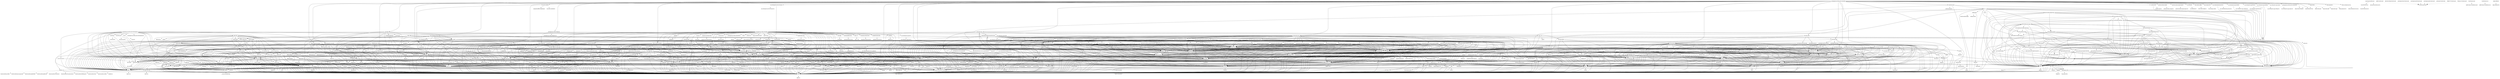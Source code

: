 digraph depends {
    node [shape=plaintext]
"activitymanager" -> "activitymanager-lic" [style=dotted];
"activitymanager" -> "db8";
"activitymanager" -> "libboost-regex1.54.0";
"activitymanager" -> "libc6";
"activitymanager" -> "libgcc1";
"activitymanager" -> "libglib-2.0-0";
"activitymanager" -> "libpmloglib3";
"activitymanager" -> "libstdc++6";
"activitymanager" -> "luna-service2";
"alsa-utils-alsactl" -> "alsa-states" [style=dotted];
"alsa-utils-alsactl" -> "libasound2";
"alsa-utils-alsactl" -> "libc6";
"alsa-utils-alsamixer" -> "libasound2";
"alsa-utils-alsamixer" -> "libc6";
"alsa-utils-alsamixer" -> "libformw5";
"alsa-utils-alsamixer" -> "libmenuw5";
"alsa-utils-alsamixer" -> "libncursesw5";
"alsa-utils-alsamixer" -> "libpanelw5";
"alsa-utils-alsamixer" -> "libtinfo5";
"alsa-utils-alsaucm" -> "libasound2";
"alsa-utils-alsaucm" -> "libc6";
"alsa-utils-amixer" -> "libasound2";
"alsa-utils-amixer" -> "libc6";
"alsa-utils-aplay" -> "libasound2";
"alsa-utils-aplay" -> "libc6";
"android-apn-database" -> "android-apn-database-lic" [style=dotted];
"android-system" -> "android-system-lic" [style=dotted];
"android-system" -> "base-passwd";
"android-system" -> "lxc";
"android-system" -> "sed";
"android-system" -> "shadow";
"android-system-compat" -> "android-system-compat-lic" [style=dotted];
"android-system-image-maguro" -> "android-system-image-maguro-lic" [style=dotted];
"android-tools" -> "android-tools-lic" [style=dotted];
"android-tools" -> "libc6";
"android-tools" -> "libcrypto1.0.0";
"android-tools" -> "libz1";
"app-services" -> "app-services-lic" [style=dotted];
"base-files" -> "base-files-lic" [style=dotted];
"base-passwd" -> "base-passwd-lic" [style=dotted];
"bash" -> "bash-lic" [style=dotted];
"bash" -> "libc6";
"bash" -> "libtinfo5";
"bc" -> "bc-lic" [style=dotted];
"bc" -> "libc6";
"bc" -> "update-alternatives-cworth";
"bcm4330-firmware" -> "bcm4330-firmware-lic" [style=dotted];
"binutils" -> "binutils-lic" [style=dotted];
"binutils" -> "libc6";
"binutils" -> "libgcc1";
"binutils" -> "libstdc++6";
"binutils" -> "libz1";
"bluez4" -> "bluez4-lic" [style=dotted];
"bluez4" -> "libc6";
"bluez4" -> "libdbus-1-3";
"bluez4" -> "libglib-2.0-0";
"bluez4" -> "libreadline6";
"bluez4" -> "libudev1";
"bluez4" -> "libusb-0.1-4";
"bluez4" -> "libusb-1.0-0";
"bridge-utils" -> "bridge-utils-lic" [style=dotted];
"bridge-utils" -> "kernel-module-bridge" [style=dotted];
"bridge-utils" -> "libc6";
"busybox" -> "busybox-lic" [style=dotted];
"busybox" -> "busybox-syslog" [style=dotted];
"busybox" -> "busybox-udhcpc" [style=dotted];
"busybox" -> "libc6";
"busybox" -> "update-alternatives-cworth";
"busybox" -> "update-rc.d" [style=dotted];
"bzip2" -> "bzip2-lic" [style=dotted];
"bzip2" -> "libbz2-0";
"bzip2" -> "libc6";
"bzip2" -> "update-alternatives-cworth";
"ca-certificates" -> "ca-certificates-lic" [style=dotted];
"configurator" -> "configurator-lic" [style=dotted];
"configurator" -> "db8";
"configurator" -> "libc6";
"configurator" -> "libgcc1";
"configurator" -> "libglib-2.0-0";
"configurator" -> "libstdc++6";
"configurator" -> "luna-service2";
"connman" -> "bluez4";
"connman" -> "connman-conf" [style=dotted];
"connman" -> "connman-lic" [style=dotted];
"connman" -> "dbus-1";
"connman" -> "iptables";
"connman" -> "libc6";
"connman" -> "libdbus-1-3";
"connman" -> "libglib-2.0-0";
"connman" -> "libgnutls26";
"connman" -> "ofono";
"connman" -> "update-rc.d" [style=dotted];
"connman" -> "wpa-supplicant";
"connman" -> "xuser-account";
"connman-conf" -> "connman-conf-lic" [style=dotted];
"cordova" -> "cordova-lic" [style=dotted];
"core-apps" -> "core-apps-lic" [style=dotted];
"cpushareholder-stub" -> "cpushareholder-stub-lic" [style=dotted];
"crash-handler" -> "crash-handler-lic" [style=dotted];
"crash-handler" -> "libc6";
"crash-handler" -> "libgcc1";
"curl" -> "curl-lic" [style=dotted];
"curl" -> "libc6";
"curl" -> "libcurl5";
"curl" -> "libz1";
"db8" -> "db8-lic" [style=dotted];
"db8" -> "libc6";
"db8" -> "libgcc1";
"db8" -> "libglib-2.0-0";
"db8" -> "libicui18n51";
"db8" -> "libicuuc51";
"db8" -> "libleveldb1";
"db8" -> "libpmloglib3";
"db8" -> "libstdc++6";
"db8" -> "luna-service2";
"dbus-1" -> "base-passwd";
"dbus-1" -> "dbus-lic" [style=dotted];
"dbus-1" -> "libc6";
"dbus-1" -> "libdbus-1-3";
"dbus-1" -> "libexpat1";
"dbus-1" -> "shadow";
"dbus-1" -> "update-rc.d" [style=dotted];
"distro-feed-configs" -> "distro-feed-configs-lic" [style=dotted];
"dnsmasq" -> "dnsmasq-lic" [style=dotted];
"dnsmasq" -> "libc6";
"dnsmasq" -> "update-rc.d" [style=dotted];
"e2fsprogs" -> "e2fsprogs-badblocks";
"e2fsprogs" -> "e2fsprogs-lic" [style=dotted];
"e2fsprogs" -> "libblkid1";
"e2fsprogs" -> "libc6";
"e2fsprogs" -> "libcom-err2";
"e2fsprogs" -> "libe2p2";
"e2fsprogs" -> "libext2fs2";
"e2fsprogs" -> "libss2";
"e2fsprogs" -> "libuuid1";
"e2fsprogs-badblocks" -> "libc6";
"e2fsprogs-badblocks" -> "libcom-err2";
"e2fsprogs-badblocks" -> "libext2fs2";
"e2fsprogs-e2fsck" -> "libblkid1";
"e2fsprogs-e2fsck" -> "libc6";
"e2fsprogs-e2fsck" -> "libcom-err2";
"e2fsprogs-e2fsck" -> "libe2p2";
"e2fsprogs-e2fsck" -> "libext2fs2";
"e2fsprogs-e2fsck" -> "libuuid1";
"eglibc-locale-en-gb" -> "virtual-locale-en-gb" [style=dotted];
"enyo-1.0" -> "enyo-1.0-lic" [style=dotted];
"evtest" -> "evtest-lic" [style=dotted];
"evtest" -> "libc6";
"evtest" -> "libxml2";
"fbprogress" -> "fbprogress-lic" [style=dotted];
"fbprogress" -> "libc6";
"fbprogress" -> "libgcc1";
"fbprogress" -> "libstdc++6";
"fbprogress" -> "tar";
"filecache" -> "db8";
"filecache" -> "filecache-lic" [style=dotted];
"filecache" -> "glibmm";
"filecache" -> "libboost-filesystem1.54.0";
"filecache" -> "libboost-system1.54.0";
"filecache" -> "libc6";
"filecache" -> "libgcc1";
"filecache" -> "libglib-2.0-0";
"filecache" -> "libsigc-2.0-0";
"filecache" -> "libstdc++6";
"filecache" -> "luna-service2";
"foundation-frameworks" -> "foundation-frameworks-lic" [style=dotted];
"fuser" -> "libc6";
"fuser" -> "update-alternatives-cworth";
"gdb" -> "gdb-lic" [style=dotted];
"gdb" -> "glibc-thread-db" [style=dotted];
"gdb" -> "libc6";
"gdb" -> "libexpat1";
"gdb" -> "libreadline6";
"gdb" -> "libtinfo5";
"gdb" -> "libz1";
"gdbserver" -> "glibc-thread-db" [style=dotted];
"gdbserver" -> "libc6";
"glib-networking" -> "glib-networking-lic" [style=dotted];
"glib-networking" -> "libc6";
"glib-networking" -> "libcap2";
"glib-networking" -> "libffi6";
"glib-networking" -> "libgcrypt11";
"glib-networking" -> "libglib-2.0-0";
"glib-networking" -> "libgnutls26";
"glib-networking" -> "libgpg-error0";
"glib-networking" -> "libtasn1-6";
"glib-networking" -> "libz1";
"glib-networking-locale-en-gb" -> "virtual-locale-en-gb" [style=dotted];
"glibmm" -> "glibmm-lic" [style=dotted];
"glibmm" -> "libc6";
"glibmm" -> "libffi6";
"glibmm" -> "libgcc1";
"glibmm" -> "libglib-2.0-0";
"glibmm" -> "libsigc-2.0-0";
"glibmm" -> "libstdc++6";
"glibmm" -> "libz1";
"gst-meta-audio" -> "gst-meta-base";
"gst-meta-audio" -> "gst-plugins-base-ogg";
"gst-meta-audio" -> "gst-plugins-base-vorbis";
"gst-meta-audio" -> "gst-plugins-good-flac";
"gst-meta-audio" -> "gst-plugins-good-wavparse";
"gst-meta-base" -> "gst-meta-base-lic" [style=dotted];
"gst-meta-base" -> "gst-plugins-base-alsa";
"gst-meta-base" -> "gst-plugins-base-audioconvert";
"gst-meta-base" -> "gst-plugins-base-audioresample";
"gst-meta-base" -> "gst-plugins-base-decodebin";
"gst-meta-base" -> "gst-plugins-base-decodebin2";
"gst-meta-base" -> "gst-plugins-base-ffmpegcolorspace";
"gst-meta-base" -> "gst-plugins-base-gio";
"gst-meta-base" -> "gst-plugins-base-playbin";
"gst-meta-base" -> "gst-plugins-base-typefindfunctions";
"gst-meta-base" -> "gst-plugins-base-videoscale";
"gst-meta-base" -> "gst-plugins-base-volume";
"gst-meta-base" -> "gst-plugins-good-autodetect";
"gst-meta-base" -> "gst-plugins-good-souphttpsrc";
"gst-meta-base" -> "gstreamer";
"gst-meta-debug" -> "gst-meta-base";
"gst-meta-debug" -> "gst-plugins-base-audiotestsrc";
"gst-meta-debug" -> "gst-plugins-base-videotestsrc";
"gst-meta-debug" -> "gst-plugins-good-debug";
"gst-meta-video" -> "gst-meta-audio" [style=dotted];
"gst-meta-video" -> "gst-meta-base";
"gst-meta-video" -> "gst-plugins-base-theora";
"gst-meta-video" -> "gst-plugins-good-avi";
"gst-meta-video" -> "gst-plugins-good-matroska";
"gst-plugins-base" -> "gst-plugins-base-lic" [style=dotted];
"gst-plugins-base-alsa" -> "gst-plugins-base";
"gst-plugins-base-alsa" -> "gstreamer";
"gst-plugins-base-alsa" -> "libasound2";
"gst-plugins-base-alsa" -> "libc6";
"gst-plugins-base-alsa" -> "libffi6";
"gst-plugins-base-alsa" -> "libglib-2.0-0";
"gst-plugins-base-alsa" -> "libgstaudio-0.10-0";
"gst-plugins-base-alsa" -> "libgstinterfaces-0.10-0";
"gst-plugins-base-alsa" -> "libgstpbutils-0.10-0";
"gst-plugins-base-alsa" -> "libxml2";
"gst-plugins-base-alsa" -> "libz1";
"gst-plugins-base-audioconvert" -> "gst-plugins-base";
"gst-plugins-base-audioconvert" -> "gstreamer";
"gst-plugins-base-audioconvert" -> "libc6";
"gst-plugins-base-audioconvert" -> "libffi6";
"gst-plugins-base-audioconvert" -> "libglib-2.0-0";
"gst-plugins-base-audioconvert" -> "libgstaudio-0.10-0";
"gst-plugins-base-audioconvert" -> "libgstinterfaces-0.10-0";
"gst-plugins-base-audioconvert" -> "libgstpbutils-0.10-0";
"gst-plugins-base-audioconvert" -> "libxml2";
"gst-plugins-base-audioconvert" -> "libz1";
"gst-plugins-base-audioresample" -> "gst-plugins-base";
"gst-plugins-base-audioresample" -> "gstreamer";
"gst-plugins-base-audioresample" -> "libc6";
"gst-plugins-base-audioresample" -> "libffi6";
"gst-plugins-base-audioresample" -> "libglib-2.0-0";
"gst-plugins-base-audioresample" -> "libxml2";
"gst-plugins-base-audioresample" -> "libz1";
"gst-plugins-base-audiotestsrc" -> "gst-plugins-base";
"gst-plugins-base-audiotestsrc" -> "gstreamer";
"gst-plugins-base-audiotestsrc" -> "libc6";
"gst-plugins-base-audiotestsrc" -> "libffi6";
"gst-plugins-base-audiotestsrc" -> "libglib-2.0-0";
"gst-plugins-base-audiotestsrc" -> "libxml2";
"gst-plugins-base-audiotestsrc" -> "libz1";
"gst-plugins-base-decodebin" -> "gst-plugins-base";
"gst-plugins-base-decodebin" -> "gstreamer";
"gst-plugins-base-decodebin" -> "libc6";
"gst-plugins-base-decodebin" -> "libffi6";
"gst-plugins-base-decodebin" -> "libglib-2.0-0";
"gst-plugins-base-decodebin" -> "libgstpbutils-0.10-0";
"gst-plugins-base-decodebin" -> "libxml2";
"gst-plugins-base-decodebin" -> "libz1";
"gst-plugins-base-decodebin2" -> "gst-plugins-base";
"gst-plugins-base-decodebin2" -> "gstreamer";
"gst-plugins-base-decodebin2" -> "libc6";
"gst-plugins-base-decodebin2" -> "libffi6";
"gst-plugins-base-decodebin2" -> "libglib-2.0-0";
"gst-plugins-base-decodebin2" -> "libgstpbutils-0.10-0";
"gst-plugins-base-decodebin2" -> "libxml2";
"gst-plugins-base-decodebin2" -> "libz1";
"gst-plugins-base-ffmpegcolorspace" -> "gst-plugins-base";
"gst-plugins-base-ffmpegcolorspace" -> "gstreamer";
"gst-plugins-base-ffmpegcolorspace" -> "libc6";
"gst-plugins-base-ffmpegcolorspace" -> "libffi6";
"gst-plugins-base-ffmpegcolorspace" -> "libglib-2.0-0";
"gst-plugins-base-ffmpegcolorspace" -> "libgstvideo-0.10-0";
"gst-plugins-base-ffmpegcolorspace" -> "libxml2";
"gst-plugins-base-ffmpegcolorspace" -> "libz1";
"gst-plugins-base-gio" -> "gst-plugins-base";
"gst-plugins-base-gio" -> "gstreamer";
"gst-plugins-base-gio" -> "libc6";
"gst-plugins-base-gio" -> "libffi6";
"gst-plugins-base-gio" -> "libglib-2.0-0";
"gst-plugins-base-gio" -> "libxml2";
"gst-plugins-base-gio" -> "libz1";
"gst-plugins-base-locale-en-gb" -> "virtual-locale-en-gb" [style=dotted];
"gst-plugins-base-ogg" -> "gst-plugins-base";
"gst-plugins-base-ogg" -> "gstreamer";
"gst-plugins-base-ogg" -> "libc6";
"gst-plugins-base-ogg" -> "libffi6";
"gst-plugins-base-ogg" -> "libglib-2.0-0";
"gst-plugins-base-ogg" -> "libgstaudio-0.10-0";
"gst-plugins-base-ogg" -> "libgstinterfaces-0.10-0";
"gst-plugins-base-ogg" -> "libgstpbutils-0.10-0";
"gst-plugins-base-ogg" -> "libgstriff-0.10-0";
"gst-plugins-base-ogg" -> "libgsttag-0.10-0";
"gst-plugins-base-ogg" -> "libogg0";
"gst-plugins-base-ogg" -> "libxml2";
"gst-plugins-base-ogg" -> "libz1";
"gst-plugins-base-playbin" -> "gst-plugins-base";
"gst-plugins-base-playbin" -> "gstreamer";
"gst-plugins-base-playbin" -> "libc6";
"gst-plugins-base-playbin" -> "libffi6";
"gst-plugins-base-playbin" -> "libglib-2.0-0";
"gst-plugins-base-playbin" -> "libgstinterfaces-0.10-0";
"gst-plugins-base-playbin" -> "libgstpbutils-0.10-0";
"gst-plugins-base-playbin" -> "libgstvideo-0.10-0";
"gst-plugins-base-playbin" -> "libxml2";
"gst-plugins-base-playbin" -> "libz1";
"gst-plugins-base-theora" -> "gst-plugins-base";
"gst-plugins-base-theora" -> "gstreamer";
"gst-plugins-base-theora" -> "libc6";
"gst-plugins-base-theora" -> "libffi6";
"gst-plugins-base-theora" -> "libglib-2.0-0";
"gst-plugins-base-theora" -> "libgsttag-0.10-0";
"gst-plugins-base-theora" -> "libgstvideo-0.10-0";
"gst-plugins-base-theora" -> "libogg0";
"gst-plugins-base-theora" -> "libtheora";
"gst-plugins-base-theora" -> "libxml2";
"gst-plugins-base-theora" -> "libz1";
"gst-plugins-base-typefindfunctions" -> "gst-plugins-base";
"gst-plugins-base-typefindfunctions" -> "gstreamer";
"gst-plugins-base-typefindfunctions" -> "libc6";
"gst-plugins-base-typefindfunctions" -> "libffi6";
"gst-plugins-base-typefindfunctions" -> "libglib-2.0-0";
"gst-plugins-base-typefindfunctions" -> "libgstpbutils-0.10-0";
"gst-plugins-base-typefindfunctions" -> "libxml2";
"gst-plugins-base-typefindfunctions" -> "libz1";
"gst-plugins-base-videoscale" -> "gst-plugins-base";
"gst-plugins-base-videoscale" -> "gstreamer";
"gst-plugins-base-videoscale" -> "libc6";
"gst-plugins-base-videoscale" -> "libffi6";
"gst-plugins-base-videoscale" -> "libglib-2.0-0";
"gst-plugins-base-videoscale" -> "libgstvideo-0.10-0";
"gst-plugins-base-videoscale" -> "libxml2";
"gst-plugins-base-videoscale" -> "libz1";
"gst-plugins-base-videotestsrc" -> "gst-plugins-base";
"gst-plugins-base-videotestsrc" -> "gstreamer";
"gst-plugins-base-videotestsrc" -> "libc6";
"gst-plugins-base-videotestsrc" -> "libffi6";
"gst-plugins-base-videotestsrc" -> "libglib-2.0-0";
"gst-plugins-base-videotestsrc" -> "libxml2";
"gst-plugins-base-videotestsrc" -> "libz1";
"gst-plugins-base-volume" -> "gst-plugins-base";
"gst-plugins-base-volume" -> "gstreamer";
"gst-plugins-base-volume" -> "libc6";
"gst-plugins-base-volume" -> "libffi6";
"gst-plugins-base-volume" -> "libglib-2.0-0";
"gst-plugins-base-volume" -> "libgstaudio-0.10-0";
"gst-plugins-base-volume" -> "libgstinterfaces-0.10-0";
"gst-plugins-base-volume" -> "libgstpbutils-0.10-0";
"gst-plugins-base-volume" -> "libxml2";
"gst-plugins-base-volume" -> "libz1";
"gst-plugins-base-vorbis" -> "gst-plugins-base";
"gst-plugins-base-vorbis" -> "gstreamer";
"gst-plugins-base-vorbis" -> "libc6";
"gst-plugins-base-vorbis" -> "libffi6";
"gst-plugins-base-vorbis" -> "libglib-2.0-0";
"gst-plugins-base-vorbis" -> "libgstaudio-0.10-0";
"gst-plugins-base-vorbis" -> "libgstinterfaces-0.10-0";
"gst-plugins-base-vorbis" -> "libgstpbutils-0.10-0";
"gst-plugins-base-vorbis" -> "libgsttag-0.10-0";
"gst-plugins-base-vorbis" -> "libogg0";
"gst-plugins-base-vorbis" -> "libvorbis";
"gst-plugins-base-vorbis" -> "libxml2";
"gst-plugins-base-vorbis" -> "libz1";
"gst-plugins-good" -> "gst-plugins-good-lic" [style=dotted];
"gst-plugins-good-autodetect" -> "gst-plugins-good";
"gst-plugins-good-autodetect" -> "gstreamer";
"gst-plugins-good-autodetect" -> "libc6";
"gst-plugins-good-autodetect" -> "libffi6";
"gst-plugins-good-autodetect" -> "libglib-2.0-0";
"gst-plugins-good-autodetect" -> "libxml2";
"gst-plugins-good-autodetect" -> "libz1";
"gst-plugins-good-avi" -> "gst-plugins-good";
"gst-plugins-good-avi" -> "gstreamer";
"gst-plugins-good-avi" -> "libc6";
"gst-plugins-good-avi" -> "libffi6";
"gst-plugins-good-avi" -> "libglib-2.0-0";
"gst-plugins-good-avi" -> "libgstaudio-0.10-0";
"gst-plugins-good-avi" -> "libgstinterfaces-0.10-0";
"gst-plugins-good-avi" -> "libgstpbutils-0.10-0";
"gst-plugins-good-avi" -> "libgstriff-0.10-0";
"gst-plugins-good-avi" -> "libgsttag-0.10-0";
"gst-plugins-good-avi" -> "libxml2";
"gst-plugins-good-avi" -> "libz1";
"gst-plugins-good-debug" -> "gst-plugins-good";
"gst-plugins-good-debug" -> "gstreamer";
"gst-plugins-good-debug" -> "libc6";
"gst-plugins-good-debug" -> "libffi6";
"gst-plugins-good-debug" -> "libglib-2.0-0";
"gst-plugins-good-debug" -> "libxml2";
"gst-plugins-good-debug" -> "libz1";
"gst-plugins-good-flac" -> "gst-plugins-good";
"gst-plugins-good-flac" -> "gstreamer";
"gst-plugins-good-flac" -> "libc6";
"gst-plugins-good-flac" -> "libffi6";
"gst-plugins-good-flac" -> "libflac8";
"gst-plugins-good-flac" -> "libglib-2.0-0";
"gst-plugins-good-flac" -> "libgstaudio-0.10-0";
"gst-plugins-good-flac" -> "libgstinterfaces-0.10-0";
"gst-plugins-good-flac" -> "libgstpbutils-0.10-0";
"gst-plugins-good-flac" -> "libgsttag-0.10-0";
"gst-plugins-good-flac" -> "libogg0";
"gst-plugins-good-flac" -> "libxml2";
"gst-plugins-good-flac" -> "libz1";
"gst-plugins-good-locale-en-gb" -> "virtual-locale-en-gb" [style=dotted];
"gst-plugins-good-matroska" -> "gst-plugins-good";
"gst-plugins-good-matroska" -> "gstreamer";
"gst-plugins-good-matroska" -> "libc6";
"gst-plugins-good-matroska" -> "libffi6";
"gst-plugins-good-matroska" -> "libglib-2.0-0";
"gst-plugins-good-matroska" -> "libgstaudio-0.10-0";
"gst-plugins-good-matroska" -> "libgstinterfaces-0.10-0";
"gst-plugins-good-matroska" -> "libgstpbutils-0.10-0";
"gst-plugins-good-matroska" -> "libgstriff-0.10-0";
"gst-plugins-good-matroska" -> "libgsttag-0.10-0";
"gst-plugins-good-matroska" -> "libxml2";
"gst-plugins-good-matroska" -> "libz1";
"gst-plugins-good-pulse" -> "gst-plugins-good";
"gst-plugins-good-pulse" -> "gstreamer";
"gst-plugins-good-pulse" -> "libc6";
"gst-plugins-good-pulse" -> "libcap2";
"gst-plugins-good-pulse" -> "libdbus-1-3";
"gst-plugins-good-pulse" -> "libffi6";
"gst-plugins-good-pulse" -> "libglib-2.0-0";
"gst-plugins-good-pulse" -> "libgstaudio-0.10-0";
"gst-plugins-good-pulse" -> "libgstinterfaces-0.10-0";
"gst-plugins-good-pulse" -> "libgstpbutils-0.10-0";
"gst-plugins-good-pulse" -> "libjson0";
"gst-plugins-good-pulse" -> "libpulse0";
"gst-plugins-good-pulse" -> "libpulsecommon";
"gst-plugins-good-pulse" -> "libsndfile1";
"gst-plugins-good-pulse" -> "libxml2";
"gst-plugins-good-pulse" -> "libz1";
"gst-plugins-good-souphttpsrc" -> "gst-plugins-good";
"gst-plugins-good-souphttpsrc" -> "gstreamer";
"gst-plugins-good-souphttpsrc" -> "libc6";
"gst-plugins-good-souphttpsrc" -> "libffi6";
"gst-plugins-good-souphttpsrc" -> "libglib-2.0-0";
"gst-plugins-good-souphttpsrc" -> "libgsttag-0.10-0";
"gst-plugins-good-souphttpsrc" -> "libsoup-2.4-1";
"gst-plugins-good-souphttpsrc" -> "libxml2";
"gst-plugins-good-souphttpsrc" -> "libz1";
"gst-plugins-good-wavparse" -> "gst-plugins-good";
"gst-plugins-good-wavparse" -> "gstreamer";
"gst-plugins-good-wavparse" -> "libc6";
"gst-plugins-good-wavparse" -> "libffi6";
"gst-plugins-good-wavparse" -> "libglib-2.0-0";
"gst-plugins-good-wavparse" -> "libgstaudio-0.10-0";
"gst-plugins-good-wavparse" -> "libgstinterfaces-0.10-0";
"gst-plugins-good-wavparse" -> "libgstpbutils-0.10-0";
"gst-plugins-good-wavparse" -> "libgstriff-0.10-0";
"gst-plugins-good-wavparse" -> "libgsttag-0.10-0";
"gst-plugins-good-wavparse" -> "libxml2";
"gst-plugins-good-wavparse" -> "libz1";
"gst-plugins-ugly" -> "gst-plugins-ugly-lic" [style=dotted];
"gst-plugins-ugly-lame" -> "gst-plugins-ugly";
"gst-plugins-ugly-lame" -> "gstreamer";
"gst-plugins-ugly-lame" -> "libc6";
"gst-plugins-ugly-lame" -> "libffi6";
"gst-plugins-ugly-lame" -> "libglib-2.0-0";
"gst-plugins-ugly-lame" -> "libgstaudio-0.10-0";
"gst-plugins-ugly-lame" -> "libgstinterfaces-0.10-0";
"gst-plugins-ugly-lame" -> "libgstpbutils-0.10-0";
"gst-plugins-ugly-lame" -> "libmp3lame0";
"gst-plugins-ugly-lame" -> "libxml2";
"gst-plugins-ugly-lame" -> "libz1";
"gst-plugins-ugly-locale-en-gb" -> "virtual-locale-en-gb" [style=dotted];
"gst-plugins-ugly-mad" -> "gst-plugins-ugly";
"gst-plugins-ugly-mad" -> "gstreamer";
"gst-plugins-ugly-mad" -> "libc6";
"gst-plugins-ugly-mad" -> "libffi6";
"gst-plugins-ugly-mad" -> "libglib-2.0-0";
"gst-plugins-ugly-mad" -> "libgstaudio-0.10-0";
"gst-plugins-ugly-mad" -> "libgstinterfaces-0.10-0";
"gst-plugins-ugly-mad" -> "libgstpbutils-0.10-0";
"gst-plugins-ugly-mad" -> "libgsttag-0.10-0";
"gst-plugins-ugly-mad" -> "libmad0";
"gst-plugins-ugly-mad" -> "libxml2";
"gst-plugins-ugly-mad" -> "libz1";
"gstreamer" -> "gstreamer-lic" [style=dotted];
"gstreamer" -> "libc6";
"gstreamer" -> "libffi6";
"gstreamer" -> "libglib-2.0-0";
"gstreamer" -> "libxml2";
"gstreamer" -> "libz1";
"gstreamer-locale-en-gb" -> "virtual-locale-en-gb" [style=dotted];
"gzip" -> "gzip-lic" [style=dotted];
"gzip" -> "libc6";
"gzip" -> "update-alternatives-cworth";
"icu" -> "icu-lic" [style=dotted];
"icu" -> "libc6";
"icu" -> "libgcc1";
"icu" -> "libicudata51";
"icu" -> "libicui18n51";
"icu" -> "libicutu51";
"icu" -> "libicuuc51";
"icu" -> "libstdc++6";
"iproute2" -> "iproute2-lic" [style=dotted];
"iproute2" -> "iptables";
"iproute2" -> "libc6";
"iproute2" -> "update-alternatives-cworth";
"iptables" -> "iptables-lic" [style=dotted];
"iptables" -> "kernel-module-ip-tables" [style=dotted];
"iptables" -> "kernel-module-ipt-masquerade" [style=dotted];
"iptables" -> "kernel-module-iptable-filter" [style=dotted];
"iptables" -> "kernel-module-iptable-nat" [style=dotted];
"iptables" -> "kernel-module-nf-conntrack" [style=dotted];
"iptables" -> "kernel-module-nf-conntrack-ipv4" [style=dotted];
"iptables" -> "kernel-module-nf-defrag-ipv4" [style=dotted];
"iptables" -> "kernel-module-nf-nat" [style=dotted];
"iptables" -> "kernel-module-x-tables" [style=dotted];
"iptables" -> "libc6";
"kbd" -> "kbd-lic" [style=dotted];
"kbd" -> "libc6";
"kbd" -> "update-alternatives-cworth";
"kernel-3.0.31" -> "kernel-image-3.0.31";
"kernel-module-autofs4" -> "kernel-3.0.31";
"keymaps" -> "kbd";
"keymaps" -> "keymaps-lic" [style=dotted];
"keymaps" -> "update-rc.d" [style=dotted];
"killall" -> "libc6";
"killall" -> "update-alternatives-cworth";
"kmod" -> "kmod-lic" [style=dotted];
"kmod" -> "libc6";
"kmod" -> "libkmod2";
"kmod" -> "update-alternatives-cworth";
"libacl1" -> "libattr1";
"libacl1" -> "libc6";
"libasound2" -> "alsa-conf-base";
"libasound2" -> "libc6";
"libattr1" -> "libc6";
"libblkid1" -> "libc6";
"libblkid1" -> "libuuid1";
"libboost-filesystem1.54.0" -> "libboost-system1.54.0";
"libboost-filesystem1.54.0" -> "libc6";
"libboost-filesystem1.54.0" -> "libgcc1";
"libboost-filesystem1.54.0" -> "libstdc++6";
"libboost-program-options1.54.0" -> "libc6";
"libboost-program-options1.54.0" -> "libgcc1";
"libboost-program-options1.54.0" -> "libstdc++6";
"libboost-regex1.54.0" -> "libc6";
"libboost-regex1.54.0" -> "libgcc1";
"libboost-regex1.54.0" -> "libstdc++6";
"libboost-system1.54.0" -> "libc6";
"libboost-system1.54.0" -> "libgcc1";
"libboost-system1.54.0" -> "libstdc++6";
"libbz2-0" -> "libc6";
"libc6" -> "eglibc-lic" [style=dotted];
"libcap-bin" -> "libc6";
"libcap-bin" -> "libcap2";
"libcap2" -> "libattr1";
"libcap2" -> "libc6";
"libcap2" -> "libcap-lic" [style=dotted];
"libcares2" -> "libc6";
"libcares2" -> "libcares-lic" [style=dotted];
"libcjson1" -> "libc6";
"libcjson1" -> "libcjson-lic" [style=dotted];
"libcom-err2" -> "libc6";
"libcrypto1.0.0" -> "libc6";
"libcurl5" -> "curl-certs" [style=dotted];
"libcurl5" -> "libc6";
"libcurl5" -> "libcap2";
"libcurl5" -> "libcares2";
"libcurl5" -> "libgcrypt11";
"libcurl5" -> "libgnutls26";
"libcurl5" -> "libgpg-error0";
"libcurl5" -> "libtasn1-6";
"libcurl5" -> "libz1";
"libdbus-1-3" -> "dbus-1" [style=dotted];
"libdbus-1-3" -> "libc6";
"libe2p2" -> "libc6";
"libemail-common2" -> "db8";
"libemail-common2" -> "libboost-regex1.54.0";
"libemail-common2" -> "libc6";
"libemail-common2" -> "libcurl5";
"libemail-common2" -> "libemail-common-lic" [style=dotted];
"libemail-common2" -> "libgcc1";
"libemail-common2" -> "libglib-2.0-0";
"libemail-common2" -> "libicuuc51";
"libemail-common2" -> "libpalmsocket2";
"libemail-common2" -> "libstdc++6";
"libemail-common2" -> "libz1";
"libexpat1" -> "libc6";
"libexpat1" -> "libexpat-lic" [style=dotted];
"libexpat1" -> "libgcc1";
"libext2fs2" -> "libblkid1";
"libext2fs2" -> "libc6";
"libext2fs2" -> "libcom-err2";
"libffi6" -> "libc6";
"libffi6" -> "libffi-lic" [style=dotted];
"libffi6" -> "libgcc1";
"libflac8" -> "libc6";
"libflac8" -> "libogg0";
"libfontconfig1" -> "libc6";
"libfontconfig1" -> "libexpat1";
"libfontconfig1" -> "libfontconfig-lic" [style=dotted];
"libfontconfig1" -> "libfreetype6";
"libformw5" -> "libc6";
"libformw5" -> "libncursesw5";
"libformw5" -> "libtinfo5";
"libfreetype6" -> "libc6";
"libfreetype6" -> "libfreetype-lic" [style=dotted];
"libgcc1" -> "libc6";
"libgcc1" -> "libgcc-s-lic" [style=dotted];
"libgcrypt11" -> "libc6";
"libgcrypt11" -> "libcap2";
"libgcrypt11" -> "libgcrypt-lic" [style=dotted];
"libgcrypt11" -> "libgpg-error0";
"libglib-2.0-0" -> "libc6";
"libglib-2.0-0" -> "libffi6";
"libglib-2.0-0" -> "libglib-2.0-lic" [style=dotted];
"libglib-2.0-0" -> "libz1";
"libglib-2.0-locale-en-gb" -> "virtual-locale-en-gb" [style=dotted];
"libgnutls26" -> "libc6";
"libgnutls26" -> "libcap2";
"libgnutls26" -> "libgcrypt11";
"libgnutls26" -> "libgnutls-lic" [style=dotted];
"libgnutls26" -> "libgpg-error0";
"libgnutls26" -> "libtasn1-6";
"libgnutls26" -> "libz1";
"libgpg-error0" -> "libc6";
"libgpg-error0" -> "libgpg-error-lic" [style=dotted];
"libgstapp-0.10-0" -> "gstreamer";
"libgstapp-0.10-0" -> "libc6";
"libgstapp-0.10-0" -> "libffi6";
"libgstapp-0.10-0" -> "libglib-2.0-0";
"libgstapp-0.10-0" -> "libxml2";
"libgstapp-0.10-0" -> "libz1";
"libgstaudio-0.10-0" -> "gstreamer";
"libgstaudio-0.10-0" -> "libc6";
"libgstaudio-0.10-0" -> "libffi6";
"libgstaudio-0.10-0" -> "libglib-2.0-0";
"libgstaudio-0.10-0" -> "libgstinterfaces-0.10-0";
"libgstaudio-0.10-0" -> "libgstpbutils-0.10-0";
"libgstaudio-0.10-0" -> "libxml2";
"libgstaudio-0.10-0" -> "libz1";
"libgstinterfaces-0.10-0" -> "gstreamer";
"libgstinterfaces-0.10-0" -> "libc6";
"libgstinterfaces-0.10-0" -> "libffi6";
"libgstinterfaces-0.10-0" -> "libglib-2.0-0";
"libgstinterfaces-0.10-0" -> "libxml2";
"libgstinterfaces-0.10-0" -> "libz1";
"libgstpbutils-0.10-0" -> "gstreamer";
"libgstpbutils-0.10-0" -> "libc6";
"libgstpbutils-0.10-0" -> "libffi6";
"libgstpbutils-0.10-0" -> "libglib-2.0-0";
"libgstpbutils-0.10-0" -> "libxml2";
"libgstpbutils-0.10-0" -> "libz1";
"libgstriff-0.10-0" -> "gstreamer";
"libgstriff-0.10-0" -> "libc6";
"libgstriff-0.10-0" -> "libffi6";
"libgstriff-0.10-0" -> "libglib-2.0-0";
"libgstriff-0.10-0" -> "libgstaudio-0.10-0";
"libgstriff-0.10-0" -> "libgstinterfaces-0.10-0";
"libgstriff-0.10-0" -> "libgstpbutils-0.10-0";
"libgstriff-0.10-0" -> "libgsttag-0.10-0";
"libgstriff-0.10-0" -> "libxml2";
"libgstriff-0.10-0" -> "libz1";
"libgsttag-0.10-0" -> "gstreamer";
"libgsttag-0.10-0" -> "libc6";
"libgsttag-0.10-0" -> "libffi6";
"libgsttag-0.10-0" -> "libglib-2.0-0";
"libgsttag-0.10-0" -> "libxml2";
"libgsttag-0.10-0" -> "libz1";
"libgstvideo-0.10-0" -> "gstreamer";
"libgstvideo-0.10-0" -> "libc6";
"libgstvideo-0.10-0" -> "libffi6";
"libgstvideo-0.10-0" -> "libglib-2.0-0";
"libgstvideo-0.10-0" -> "libxml2";
"libgstvideo-0.10-0" -> "libz1";
"libhunspell-1.3-0" -> "libc6";
"libhunspell-1.3-0" -> "libgcc1";
"libhunspell-1.3-0" -> "libhunspell-1.3-lic" [style=dotted];
"libhunspell-1.3-0" -> "libstdc++6";
"libhybris" -> "libc6";
"libhybris" -> "libffi6";
"libhybris" -> "libgcc1";
"libhybris" -> "libhybris-lic" [style=dotted];
"libhybris" -> "libstdc++6";
"libhybris" -> "wayland";
"libicui18n51" -> "libc6";
"libicui18n51" -> "libgcc1";
"libicui18n51" -> "libicudata51";
"libicui18n51" -> "libicuuc51";
"libicui18n51" -> "libstdc++6";
"libicutu51" -> "libc6";
"libicutu51" -> "libgcc1";
"libicutu51" -> "libicudata51";
"libicutu51" -> "libicui18n51";
"libicutu51" -> "libicuuc51";
"libicutu51" -> "libstdc++6";
"libicuuc51" -> "libc6";
"libicuuc51" -> "libgcc1";
"libicuuc51" -> "libicudata51";
"libicuuc51" -> "libstdc++6";
"libjpeg8" -> "libc6";
"libjpeg8" -> "libjpeg-lic" [style=dotted];
"libjson0" -> "libc6";
"libjson0" -> "libjson-lic" [style=dotted];
"libkmod2" -> "libc6";
"libleveldb1" -> "libc6";
"libleveldb1" -> "libgcc1";
"libleveldb1" -> "libleveldb-lic" [style=dotted];
"libleveldb1" -> "libstdc++6";
"libltdl7" -> "libc6";
"liblunasysmgrcommon3" -> "libc6";
"liblunasysmgrcommon3" -> "libgcc1";
"liblunasysmgrcommon3" -> "libglib-2.0-0";
"liblunasysmgrcommon3" -> "liblunasysmgrcommon-lic" [style=dotted];
"liblunasysmgrcommon3" -> "libnyx5";
"liblunasysmgrcommon3" -> "libpbnjson";
"liblunasysmgrcommon3" -> "libsqlite3-0";
"liblunasysmgrcommon3" -> "libstdc++6";
"liblunasysmgrcommon3" -> "luna-service2";
"liblunasysmgrcommon3" -> "qtbase";
"liblzma5" -> "libc6";
"libmad0" -> "libc6";
"libmad0" -> "libmad-lic" [style=dotted];
"libmenuw5" -> "libc6";
"libmenuw5" -> "libncursesw5";
"libmenuw5" -> "libtinfo5";
"libmjson0" -> "libc6";
"libmjson0" -> "libmjson-lic" [style=dotted];
"libmount1" -> "libblkid1";
"libmount1" -> "libc6";
"libmount1" -> "libuuid1";
"libmp3lame0" -> "libc6";
"libncurses5" -> "libc6";
"libncurses5" -> "libtinfo5";
"libncursesw5" -> "libc6";
"libncursesw5" -> "libtinfo5";
"libnl-3-200" -> "libc6";
"libnl-3-200" -> "libnl-3-lic" [style=dotted];
"libnl-3-cli" -> "libc6";
"libnl-3-cli" -> "libnl-3-200";
"libnl-3-cli" -> "libnl-3-genl";
"libnl-3-cli" -> "libnl-nf-3-200";
"libnl-3-cli" -> "libnl-route-3-200";
"libnl-3-genl" -> "libc6";
"libnl-3-genl" -> "libnl-3-200";
"libnl-3-genl" -> "libnl-3-cli";
"libnl-nf-3-200" -> "libc6";
"libnl-nf-3-200" -> "libnl-3-200";
"libnl-nf-3-200" -> "libnl-route-3-200";
"libnl-route-3-200" -> "libc6";
"libnl-route-3-200" -> "libnl-3-200";
"libnyx5" -> "libc6";
"libnyx5" -> "libglib-2.0-0";
"libnyx5" -> "libnyx-lic" [style=dotted];
"libogg0" -> "libc6";
"libogg0" -> "libogg-lic" [style=dotted];
"libopkg1" -> "libc6";
"libpalmsocket2" -> "libc6";
"libpalmsocket2" -> "libcares2";
"libpalmsocket2" -> "libcrypto1.0.0";
"libpalmsocket2" -> "libglib-2.0-0";
"libpalmsocket2" -> "libpalmsocket-lic" [style=dotted];
"libpalmsocket2" -> "libpmloglib3";
"libpalmsocket2" -> "libssl1.0.0";
"libpanelw5" -> "libc6";
"libpanelw5" -> "libncursesw5";
"libpanelw5" -> "libtinfo5";
"libpbnjson" -> "libc6";
"libpbnjson" -> "libgcc1";
"libpbnjson" -> "libglib-2.0-0";
"libpbnjson" -> "libpbnjson-lic" [style=dotted];
"libpbnjson" -> "libstdc++6";
"libpbnjson" -> "yajl";
"libperl5" -> "libc6";
"libpmloglib3" -> "libc6";
"libpmloglib3" -> "libglib-2.0-0";
"libpmloglib3" -> "libpbnjson";
"libpmloglib3" -> "libpmloglib-lic" [style=dotted];
"libpng16-16" -> "libc6";
"libpng16-16" -> "libpng16-lic" [style=dotted];
"libpng16-16" -> "libz1";
"libpopt0" -> "libc6";
"libpopt0" -> "libpopt-lic" [style=dotted];
"libpulse0" -> "libc6";
"libpulse0" -> "libcap2";
"libpulse0" -> "libdbus-1-3";
"libpulse0" -> "libjson0";
"libpulse0" -> "libpulsecommon";
"libpulse0" -> "libsndfile1";
"libpulsecommon" -> "libc6";
"libpulsecommon" -> "libcap2";
"libpulsecommon" -> "libdbus-1-3";
"libpulsecommon" -> "libsndfile1";
"libpulsecore" -> "libc6";
"libpulsecore" -> "libcap2";
"libpulsecore" -> "libdbus-1-3";
"libpulsecore" -> "libjson0";
"libpulsecore" -> "libltdl7";
"libpulsecore" -> "libpulse0";
"libpulsecore" -> "libpulsecommon";
"libpulsecore" -> "libsamplerate0";
"libpulsecore" -> "libsndfile1";
"libpulsecore" -> "speex";
"libpython2.7-1.0" -> "libc6";
"libqt0location0" -> "libc6";
"libqt0location0" -> "libgcc1";
"libqt0location0" -> "libhybris";
"libqt0location0" -> "libqt0location-lic" [style=dotted];
"libqt0location0" -> "libstdc++6";
"libqt0location0" -> "qt3d";
"libqt0location0" -> "qtbase";
"libqt5compositor-examples" -> "libc6";
"libqt5compositor-examples" -> "libgcc1";
"libqt5compositor-examples" -> "libhybris";
"libqt5compositor-examples" -> "libqt5compositor5";
"libqt5compositor-examples" -> "libstdc++6";
"libqt5compositor-examples" -> "qtbase";
"libqt5compositor-examples" -> "qtdeclarative";
"libqt5compositor-plugins" -> "libc6";
"libqt5compositor-plugins" -> "libfontconfig1";
"libqt5compositor-plugins" -> "libfreetype6";
"libqt5compositor-plugins" -> "libgcc1";
"libqt5compositor-plugins" -> "libglib-2.0-0";
"libqt5compositor-plugins" -> "libhybris";
"libqt5compositor-plugins" -> "libqt5compositor5";
"libqt5compositor-plugins" -> "libstdc++6";
"libqt5compositor-plugins" -> "qtbase";
"libqt5compositor-plugins" -> "wayland";
"libqt5compositor5" -> "libc6";
"libqt5compositor5" -> "libgcc1";
"libqt5compositor5" -> "libhybris";
"libqt5compositor5" -> "libqt5compositor-lic" [style=dotted];
"libqt5compositor5" -> "libstdc++6";
"libqt5compositor5" -> "qtbase";
"libqt5compositor5" -> "qtdeclarative";
"libqt5compositor5" -> "wayland";
"libqt5sensors5" -> "libc6";
"libqt5sensors5" -> "libgcc1";
"libqt5sensors5" -> "libqt5sensors-lic" [style=dotted];
"libqt5sensors5" -> "libstdc++6";
"libqt5sensors5" -> "qtbase";
"libqt5v8-5" -> "libc6";
"libqt5v8-5" -> "libgcc1";
"libqt5v8-5" -> "libqt5v8-lic" [style=dotted];
"libqt5v8-5" -> "libstdc++6";
"libqt5xmlpatterns5" -> "libc6";
"libqt5xmlpatterns5" -> "libgcc1";
"libqt5xmlpatterns5" -> "libqt5xmlpatterns-lic" [style=dotted];
"libqt5xmlpatterns5" -> "libstdc++6";
"libqt5xmlpatterns5" -> "qtbase";
"librdx-stub" -> "libc6";
"librdx-stub" -> "librdx-lic" [style=dotted];
"libreadline6" -> "libc6";
"libreadline6" -> "libreadline-lic" [style=dotted];
"libreadline6" -> "libtinfo5";
"librolegen2" -> "libc6";
"librolegen2" -> "libgcc1";
"librolegen2" -> "librolegen-lic" [style=dotted];
"librolegen2" -> "libstdc++6";
"libsamplerate0" -> "libc6";
"libsamplerate0" -> "libsamplerate0-lic" [style=dotted];
"libsamplerate0" -> "libsndfile1";
"libsigc-2.0-0" -> "libc6";
"libsigc-2.0-0" -> "libgcc1";
"libsigc-2.0-0" -> "libsigc-2.0-lic" [style=dotted];
"libsigc-2.0-0" -> "libstdc++6";
"libsndfile1" -> "libc6";
"libsndfile1" -> "libsndfile-lic" [style=dotted];
"libsoup-2.4-1" -> "glib-networking" [style=dotted];
"libsoup-2.4-1" -> "libc6";
"libsoup-2.4-1" -> "libffi6";
"libsoup-2.4-1" -> "libglib-2.0-0";
"libsoup-2.4-1" -> "libsoup-2.4-lic" [style=dotted];
"libsoup-2.4-1" -> "libxml2";
"libsoup-2.4-1" -> "libz1";
"libsoup-2.4-locale-en-gb" -> "virtual-locale-en-gb" [style=dotted];
"libsqlite3-0" -> "libc6";
"libss2" -> "libc6";
"libss2" -> "libcom-err2";
"libssl1.0.0" -> "libc6";
"libssl1.0.0" -> "libcrypto1.0.0";
"libstdc++6" -> "libc6";
"libstdc++6" -> "libgcc1";
"libsystemd-daemon0" -> "libc6";
"libsystemd-id128-0" -> "libc6";
"libsystemd-journal0" -> "libc6";
"libsystemd-journal0" -> "liblzma5";
"libtasn1-6" -> "libc6";
"libtasn1-6" -> "libtasn1-lic" [style=dotted];
"libtheora" -> "libc6";
"libtheora" -> "libogg0";
"libtheora" -> "libtheora-lic" [style=dotted];
"libthread-db1" -> "libc6";
"libtinfo5" -> "libc6";
"libtinfo5" -> "ncurses-terminfo-base" [style=dotted];
"libudev1" -> "libc6";
"liburiparser1" -> "libc6";
"liburiparser1" -> "liburiparser-lic" [style=dotted];
"libusb-0.1-4" -> "libc6";
"libusb-0.1-4" -> "libusb-0.1-lic" [style=dotted];
"libusb-0.1-4" -> "libusb-1.0-0";
"libusb-1.0-0" -> "libc6";
"libusb-1.0-0" -> "libusb-1.0-lic" [style=dotted];
"libuuid1" -> "libc6";
"libvorbis" -> "libc6";
"libvorbis" -> "libogg0";
"libvorbis" -> "libvorbis-lic" [style=dotted];
"libwrap0" -> "libc6";
"libxml2" -> "libc6";
"libxml2" -> "libgcc1";
"libxml2" -> "libxml2-lic" [style=dotted];
"libxml2" -> "libz1";
"libxslt" -> "libc6";
"libxslt" -> "libxml2";
"libxslt" -> "libxslt-lic" [style=dotted];
"libxslt" -> "libz1";
"libz1" -> "libc6";
"libz1" -> "libz-lic" [style=dotted];
"loadable-frameworks" -> "loadable-frameworks-lic" [style=dotted];
"locale-base-en-gb" -> "eglibc-binary-localedata-en-gb";
"locale-base-en-us" -> "eglibc-binary-localedata-en-us";
"lsb" -> "lsb-lic" [style=dotted];
"lsb" -> "util-linux";
"luna-init" -> "luna-init-lic" [style=dotted];
"luna-next" -> "libc6";
"luna-next" -> "libgcc1";
"luna-next" -> "liblunasysmgrcommon3";
"luna-next" -> "libqt5compositor5";
"luna-next" -> "libstdc++6";
"luna-next" -> "libsystemd-daemon0";
"luna-next" -> "luna-next-lic" [style=dotted];
"luna-next" -> "luna-service2";
"luna-next" -> "qtbase";
"luna-next" -> "qtdeclarative";
"luna-next-cardshell" -> "luna-next";
"luna-next-cardshell" -> "luna-next-cardshell-lic" [style=dotted];
"luna-next-cardshell" -> "qtgraphicaleffects-qmlplugins";
"luna-prefs" -> "libc6";
"luna-prefs" -> "libcjson1";
"luna-prefs" -> "libglib-2.0-0";
"luna-prefs" -> "libsqlite3-0";
"luna-prefs" -> "luna-prefs-data";
"luna-prefs" -> "luna-prefs-lic" [style=dotted];
"luna-prefs" -> "luna-service2";
"luna-prefs-data" -> "luna-prefs-data-lic" [style=dotted];
"luna-service2" -> "libc6";
"luna-service2" -> "libcjson1";
"luna-service2" -> "libglib-2.0-0";
"luna-service2" -> "libpmloglib3";
"luna-service2" -> "libsystemd-daemon0";
"luna-service2" -> "luna-service2";
"luna-service2" -> "luna-service2-lic" [style=dotted];
"luna-sysmgr" -> "libc6";
"luna-sysmgr" -> "libcjson1";
"luna-sysmgr" -> "libgcc1";
"luna-sysmgr" -> "libglib-2.0-0";
"luna-sysmgr" -> "liblunasysmgrcommon3";
"luna-sysmgr" -> "libnyx5";
"luna-sysmgr" -> "libpbnjson";
"luna-sysmgr" -> "libpmloglib3";
"luna-sysmgr" -> "librolegen2";
"luna-sysmgr" -> "libsqlite3-0";
"luna-sysmgr" -> "libstdc++6";
"luna-sysmgr" -> "luna-service2";
"luna-sysmgr" -> "luna-sysmgr-lic" [style=dotted];
"luna-sysmgr" -> "ptmalloc3";
"luna-sysmgr" -> "qtbase";
"luna-sysmgr" -> "util-linux";
"luna-sysmgr-conf" -> "luna-sysmgr-conf-lic" [style=dotted];
"luna-sysservice" -> "libc6";
"luna-sysservice" -> "libcjson1";
"luna-sysservice" -> "libgcc1";
"luna-sysservice" -> "libglib-2.0-0";
"luna-sysservice" -> "libpbnjson";
"luna-sysservice" -> "libsqlite3-0";
"luna-sysservice" -> "libstdc++6";
"luna-sysservice" -> "liburiparser1";
"luna-sysservice" -> "luna-service2";
"luna-sysservice" -> "luna-sysservice-lic" [style=dotted];
"luna-sysservice" -> "qtbase";
"luna-sysservice" -> "sntp";
"luna-webappmanager" -> "libc6";
"luna-webappmanager" -> "libgcc1";
"luna-webappmanager" -> "libglib-2.0-0";
"luna-webappmanager" -> "liblunasysmgrcommon3";
"luna-webappmanager" -> "libpbnjson";
"luna-webappmanager" -> "libstdc++6";
"luna-webappmanager" -> "libsystemd-daemon0";
"luna-webappmanager" -> "luna-service2";
"luna-webappmanager" -> "luna-webappmanager-lic" [style=dotted];
"luna-webappmanager" -> "qtbase";
"luna-webappmanager" -> "qtdeclarative";
"luna-webappmanager" -> "qtwebkit";
"lxc" -> "bridge-utils";
"lxc" -> "dnsmasq";
"lxc" -> "gzip";
"lxc" -> "libc6";
"lxc" -> "libcap-bin";
"lxc" -> "libcap2";
"lxc" -> "lxc-lic" [style=dotted];
"lxc" -> "perl-module-constant";
"lxc" -> "perl-module-exporter";
"lxc" -> "perl-module-exporter-heavy";
"lxc" -> "perl-module-getopt-long";
"lxc" -> "perl-module-overload";
"lxc" -> "perl-module-strict";
"lxc" -> "perl-module-vars";
"lxc" -> "perl-module-warnings-register";
"lxc" -> "rsync";
"makedevs" -> "libc6";
"makedevs" -> "makedevs-lic" [style=dotted];
"mdbus2" -> "libc6";
"mdbus2" -> "libglib-2.0-0";
"mdbus2" -> "libreadline6";
"mdbus2" -> "mdbus2-lic" [style=dotted];
"mingetty" -> "libc6";
"mingetty" -> "mingetty-lic" [style=dotted];
"mingetty" -> "update-alternatives-cworth";
"mojoloader" -> "mojoloader-lic" [style=dotted];
"mojolocation-stub" -> "luna-service2";
"mojolocation-stub" -> "mojolocation-stub-lic" [style=dotted];
"mojomail-imap" -> "db8";
"mojomail-imap" -> "libboost-regex1.54.0";
"mojomail-imap" -> "libc6";
"mojomail-imap" -> "libemail-common2";
"mojomail-imap" -> "libgcc1";
"mojomail-imap" -> "libglib-2.0-0";
"mojomail-imap" -> "libicuuc51";
"mojomail-imap" -> "libstdc++6";
"mojomail-imap" -> "luna-service2";
"mojomail-imap" -> "mojomail-imap-lic" [style=dotted];
"mojomail-pop" -> "db8";
"mojomail-pop" -> "libc6";
"mojomail-pop" -> "libemail-common2";
"mojomail-pop" -> "libgcc1";
"mojomail-pop" -> "libglib-2.0-0";
"mojomail-pop" -> "libstdc++6";
"mojomail-pop" -> "luna-service2";
"mojomail-pop" -> "mojomail-pop-lic" [style=dotted];
"mojomail-smtp" -> "db8";
"mojomail-smtp" -> "libc6";
"mojomail-smtp" -> "libemail-common2";
"mojomail-smtp" -> "libgcc1";
"mojomail-smtp" -> "libglib-2.0-0";
"mojomail-smtp" -> "libstdc++6";
"mojomail-smtp" -> "luna-service2";
"mojomail-smtp" -> "mojomail-smtp-lic" [style=dotted];
"mojoservice-frameworks" -> "mojoservice-frameworks-lic" [style=dotted];
"mojoservicelauncher" -> "libboost-program-options1.54.0";
"mojoservicelauncher" -> "libc6";
"mojoservicelauncher" -> "libgcc1";
"mojoservicelauncher" -> "libpbnjson";
"mojoservicelauncher" -> "libstdc++6";
"mojoservicelauncher" -> "mojoloader";
"mojoservicelauncher" -> "mojoservicelauncher-lic" [style=dotted];
"mojoservicelauncher" -> "nodejs-module-webos-dynaload";
"mojoservicelauncher" -> "nodejs-module-webos-pmlog";
"mojoservicelauncher" -> "nodejs-module-webos-sysbus";
"mtdev" -> "libc6";
"mtdev" -> "mtdev-lic" [style=dotted];
"ncurses" -> "libc6";
"ncurses" -> "libtinfo5";
"ncurses" -> "ncurses-lic" [style=dotted];
"netbase" -> "netbase-lic" [style=dotted];
"nodejs" -> "curl";
"nodejs" -> "libc6";
"nodejs" -> "libcrypto1.0.0";
"nodejs" -> "libgcc1";
"nodejs" -> "libssl1.0.0";
"nodejs" -> "libstdc++6";
"nodejs" -> "nodejs-lic" [style=dotted];
"nodejs" -> "python-datetime";
"nodejs" -> "python-shell";
"nodejs" -> "python-subprocess";
"nodejs" -> "python-textutils";
"nodejs-module-webos-dynaload" -> "libboost-filesystem1.54.0";
"nodejs-module-webos-dynaload" -> "libc6";
"nodejs-module-webos-dynaload" -> "libgcc1";
"nodejs-module-webos-dynaload" -> "libstdc++6";
"nodejs-module-webos-dynaload" -> "nodejs-module-webos-dynaload-lic" [style=dotted];
"nodejs-module-webos-pmlog" -> "libc6";
"nodejs-module-webos-pmlog" -> "libgcc1";
"nodejs-module-webos-pmlog" -> "libpmloglib3";
"nodejs-module-webos-pmlog" -> "libstdc++6";
"nodejs-module-webos-pmlog" -> "nodejs-module-webos-pmlog-lic" [style=dotted];
"nodejs-module-webos-sysbus" -> "libc6";
"nodejs-module-webos-sysbus" -> "libgcc1";
"nodejs-module-webos-sysbus" -> "libglib-2.0-0";
"nodejs-module-webos-sysbus" -> "libstdc++6";
"nodejs-module-webos-sysbus" -> "luna-service2";
"nodejs-module-webos-sysbus" -> "nodejs-module-webos-sysbus-lic" [style=dotted];
"novacomd" -> "libc6";
"novacomd" -> "libnyx5";
"novacomd" -> "novacomd-lic" [style=dotted];
"nyx-modules" -> "libc6";
"nyx-modules" -> "libcrypto1.0.0";
"nyx-modules" -> "libglib-2.0-0";
"nyx-modules" -> "libnyx5";
"nyx-modules" -> "libudev1";
"nyx-modules" -> "lsb";
"nyx-modules" -> "mtdev";
"nyx-modules" -> "nyx-modules-lic" [style=dotted];
"ofono" -> "android-apn-database";
"ofono" -> "bluez4";
"ofono" -> "dbus-1";
"ofono" -> "libc6";
"ofono" -> "libdbus-1-3";
"ofono" -> "libglib-2.0-0";
"ofono" -> "libudev1";
"ofono" -> "ofono-lic" [style=dotted];
"openssh" -> "openssh-keygen";
"openssh" -> "openssh-lic" [style=dotted];
"openssh" -> "openssh-scp";
"openssh" -> "openssh-ssh";
"openssh" -> "openssh-sshd";
"openssh" -> "update-rc.d" [style=dotted];
"openssh-keygen" -> "libc6";
"openssh-keygen" -> "libcrypto1.0.0";
"openssh-scp" -> "libc6";
"openssh-scp" -> "update-alternatives-cworth";
"openssh-ssh" -> "libc6";
"openssh-ssh" -> "libcrypto1.0.0";
"openssh-ssh" -> "libz1";
"openssh-ssh" -> "update-alternatives-cworth";
"openssh-sshd" -> "base-passwd";
"openssh-sshd" -> "libc6";
"openssh-sshd" -> "libcrypto1.0.0";
"openssh-sshd" -> "libwrap0";
"openssh-sshd" -> "libz1";
"openssh-sshd" -> "openssh-keygen";
"openssh-sshd" -> "shadow";
"openssl" -> "libc6";
"openssl" -> "libcrypto1.0.0";
"openssl" -> "libssl1.0.0";
"openssl" -> "openssl-lic" [style=dotted];
"openssl" -> "update-alternatives-cworth";
"opkg" -> "libc6";
"opkg" -> "libopkg1";
"opkg" -> "opkg-config-base";
"opkg" -> "opkg-lic" [style=dotted];
"opkg" -> "update-alternatives-cworth";
"opkg-collateral" -> "opkg-collateral-lic" [style=dotted];
"opkg-config-base" -> "opkg-config-base-lic" [style=dotted];
"opkg-utils" -> "libc6";
"opkg-utils" -> "opkg-utils-lic" [style=dotted];
"opkg-utils" -> "python";
"opkg-utils" -> "python-compression";
"opkg-utils" -> "python-crypt";
"opkg-utils" -> "python-fcntl";
"opkg-utils" -> "python-io";
"opkg-utils" -> "python-logging";
"opkg-utils" -> "python-math";
"opkg-utils" -> "python-pickle";
"opkg-utils" -> "python-shell";
"opkg-utils" -> "python-stringold";
"opkg-utils" -> "python-subprocess";
"opkg-utils" -> "python-textutils";
"org.webosinternals.ipkgservice" -> "libc6";
"org.webosinternals.ipkgservice" -> "libglib-2.0-0";
"org.webosinternals.ipkgservice" -> "libmjson0";
"org.webosinternals.ipkgservice" -> "luna-service2";
"org.webosinternals.ipkgservice" -> "org.webosinternals.ipkgservice-lic" [style=dotted];
"org.webosinternals.preware" -> "cordova";
"org.webosinternals.preware" -> "org.webosinternals.preware-lic" [style=dotted];
"org.webosinternals.service.update" -> "libc6";
"org.webosinternals.service.update" -> "libglib-2.0-0";
"org.webosinternals.service.update" -> "libopkg1";
"org.webosinternals.service.update" -> "libpbnjson";
"org.webosinternals.service.update" -> "luna-service2";
"org.webosinternals.service.update" -> "org.webosinternals.service.update-lic" [style=dotted];
"org.webosinternals.service.upstartmgr" -> "libc6";
"org.webosinternals.service.upstartmgr" -> "libglib-2.0-0";
"org.webosinternals.service.upstartmgr" -> "libmjson0";
"org.webosinternals.service.upstartmgr" -> "luna-service2";
"org.webosinternals.service.upstartmgr" -> "org.webosinternals.service.upstartmgr-lic" [style=dotted];
"org.webosports.app.calendar" -> "cordova";
"org.webosports.app.calendar" -> "org.webosports.app.calendar-lic" [style=dotted];
"org.webosports.app.firstuse" -> "cordova";
"org.webosports.app.firstuse" -> "org.webosports.app.firstuse-lic" [style=dotted];
"org.webosports.app.memos" -> "org.webosports.app.memos-lic" [style=dotted];
"org.webosports.app.phone" -> "cordova";
"org.webosports.app.phone" -> "org.webosports.app.phone-lic" [style=dotted];
"org.webosports.app.settings" -> "cordova";
"org.webosports.app.settings" -> "org.webosports.app.settings-lic" [style=dotted];
"org.webosports.app.testr" -> "cordova";
"org.webosports.app.testr" -> "org.webosports.app.testr-lic" [style=dotted];
"org.webosports.service.licenses" -> "luna-service2";
"org.webosports.service.licenses" -> "org.webosports.service.licenses-lic" [style=dotted];
"packagegroup-core-boot" -> "base-files";
"packagegroup-core-boot" -> "base-passwd";
"packagegroup-core-boot" -> "busybox";
"packagegroup-core-boot" -> "keymaps";
"packagegroup-core-boot" -> "netbase";
"packagegroup-core-boot" -> "packagegroup-core-boot-lic" [style=dotted];
"packagegroup-core-boot" -> "systemd";
"packagegroup-core-boot" -> "systemd-compat-units";
"packagegroup-core-boot" -> "systemd-machine-units";
"packagegroup-core-boot" -> "udev";
"packagegroup-core-boot" -> "update-alternatives-cworth";
"packagegroup-core-ssh-openssh" -> "openssh";
"packagegroup-core-ssh-openssh" -> "packagegroup-core-ssh-openssh-lic" [style=dotted];
"packagegroup-webos-extended" -> "activitymanager";
"packagegroup-webos-extended" -> "app-services";
"packagegroup-webos-extended" -> "bash";
"packagegroup-webos-extended" -> "binutils";
"packagegroup-webos-extended" -> "bzip2";
"packagegroup-webos-extended" -> "configurator";
"packagegroup-webos-extended" -> "core-apps";
"packagegroup-webos-extended" -> "cpushareholder-stub";
"packagegroup-webos-extended" -> "curl";
"packagegroup-webos-extended" -> "e2fsprogs";
"packagegroup-webos-extended" -> "enyo-1.0";
"packagegroup-webos-extended" -> "fbprogress";
"packagegroup-webos-extended" -> "filecache";
"packagegroup-webos-extended" -> "foundation-frameworks";
"packagegroup-webos-extended" -> "gzip";
"packagegroup-webos-extended" -> "icu";
"packagegroup-webos-extended" -> "iproute2";
"packagegroup-webos-extended" -> "libhunspell-1.3-0";
"packagegroup-webos-extended" -> "librdx-stub";
"packagegroup-webos-extended" -> "loadable-frameworks";
"packagegroup-webos-extended" -> "lsb";
"packagegroup-webos-extended" -> "luna-init";
"packagegroup-webos-extended" -> "luna-sysservice";
"packagegroup-webos-extended" -> "makedevs";
"packagegroup-webos-extended" -> "mojolocation-stub";
"packagegroup-webos-extended" -> "mojomail-imap";
"packagegroup-webos-extended" -> "mojomail-pop";
"packagegroup-webos-extended" -> "mojomail-smtp";
"packagegroup-webos-extended" -> "mojoservice-frameworks";
"packagegroup-webos-extended" -> "mojoservicelauncher";
"packagegroup-webos-extended" -> "ncurses";
"packagegroup-webos-extended" -> "nodejs";
"packagegroup-webos-extended" -> "novacomd";
"packagegroup-webos-extended" -> "nyx-modules";
"packagegroup-webos-extended" -> "openssl";
"packagegroup-webos-extended" -> "packagegroup-webos-extended-lic" [style=dotted];
"packagegroup-webos-extended" -> "parted";
"packagegroup-webos-extended" -> "pmklogd";
"packagegroup-webos-extended" -> "pmlogctl";
"packagegroup-webos-extended" -> "pmlogdaemon";
"packagegroup-webos-extended" -> "procps";
"packagegroup-webos-extended" -> "psmisc";
"packagegroup-webos-extended" -> "rdx-utils-stub";
"packagegroup-webos-extended" -> "sleepd";
"packagegroup-webos-extended" -> "sqlite3";
"packagegroup-webos-extended" -> "sysvinit-pidof";
"packagegroup-webos-extended" -> "tzdata";
"packagegroup-webos-extended" -> "underscore";
"packagegroup-webos-extended" -> "webos-connman-adapter";
"packagegroup-webos-extended" -> "webos-shutdownscripts";
"packagegroup-webos-ports-development" -> "alsa-utils-alsactl";
"packagegroup-webos-ports-development" -> "alsa-utils-alsamixer";
"packagegroup-webos-ports-development" -> "alsa-utils-alsaucm";
"packagegroup-webos-ports-development" -> "alsa-utils-amixer";
"packagegroup-webos-ports-development" -> "alsa-utils-aplay";
"packagegroup-webos-ports-development" -> "bc";
"packagegroup-webos-ports-development" -> "evtest";
"packagegroup-webos-ports-development" -> "gdb";
"packagegroup-webos-ports-development" -> "gdbserver";
"packagegroup-webos-ports-development" -> "gst-meta-debug";
"packagegroup-webos-ports-development" -> "libqt5compositor-examples";
"packagegroup-webos-ports-development" -> "mdbus2";
"packagegroup-webos-ports-development" -> "mingetty";
"packagegroup-webos-ports-development" -> "opkg-utils";
"packagegroup-webos-ports-development" -> "org.webosports.app.testr";
"packagegroup-webos-ports-development" -> "packagegroup-webos-ports-development-lic" [style=dotted];
"packagegroup-webos-ports-development" -> "powerstat";
"packagegroup-webos-ports-development" -> "qt5-opengles2-test";
"packagegroup-webos-ports-development" -> "screen";
"packagegroup-webos-ports-development" -> "serial-forward";
"packagegroup-webos-ports-development" -> "strace";
"packagegroup-webos-ports-development" -> "systemd-analyze";
"packagegroup-webos-ports-extended" -> "android-system";
"packagegroup-webos-ports-extended" -> "android-system-compat";
"packagegroup-webos-ports-extended" -> "android-system-image-maguro";
"packagegroup-webos-ports-extended" -> "android-tools";
"packagegroup-webos-ports-extended" -> "bluez4";
"packagegroup-webos-ports-extended" -> "ca-certificates";
"packagegroup-webos-ports-extended" -> "crash-handler";
"packagegroup-webos-ports-extended" -> "distro-feed-configs";
"packagegroup-webos-ports-extended" -> "gst-meta-audio";
"packagegroup-webos-ports-extended" -> "gst-meta-base";
"packagegroup-webos-ports-extended" -> "gst-meta-video";
"packagegroup-webos-ports-extended" -> "gst-plugins-good-pulse";
"packagegroup-webos-ports-extended" -> "gst-plugins-ugly-lame";
"packagegroup-webos-ports-extended" -> "gst-plugins-ugly-mad";
"packagegroup-webos-ports-extended" -> "libqt5compositor-plugins";
"packagegroup-webos-ports-extended" -> "libqt5compositor5";
"packagegroup-webos-ports-extended" -> "luna-next";
"packagegroup-webos-ports-extended" -> "luna-next-cardshell";
"packagegroup-webos-ports-extended" -> "luna-sysmgr";
"packagegroup-webos-ports-extended" -> "luna-sysmgr-conf";
"packagegroup-webos-ports-extended" -> "luna-webappmanager";
"packagegroup-webos-ports-extended" -> "org.webosinternals.ipkgservice";
"packagegroup-webos-ports-extended" -> "org.webosinternals.preware";
"packagegroup-webos-ports-extended" -> "org.webosinternals.service.update";
"packagegroup-webos-ports-extended" -> "org.webosinternals.service.upstartmgr";
"packagegroup-webos-ports-extended" -> "org.webosports.app.calendar";
"packagegroup-webos-ports-extended" -> "org.webosports.app.firstuse";
"packagegroup-webos-ports-extended" -> "org.webosports.app.memos";
"packagegroup-webos-ports-extended" -> "org.webosports.app.settings";
"packagegroup-webos-ports-extended" -> "org.webosports.service.licenses";
"packagegroup-webos-ports-extended" -> "packagegroup-webos-ports-extended-lic" [style=dotted];
"packagegroup-webos-ports-extended" -> "packagegroup-webos-telephony";
"packagegroup-webos-ports-extended" -> "pulseaudio-misc";
"packagegroup-webos-ports-extended" -> "pulseaudio-server";
"packagegroup-webos-ports-extended" -> "qtbase-fonts";
"packagegroup-webos-ports-extended" -> "qtbase-fonts-ttf-dejavu";
"packagegroup-webos-ports-extended" -> "qtbase-fonts-ttf-vera";
"packagegroup-webos-ports-extended" -> "qtbase-plugins";
"packagegroup-webos-ports-extended" -> "snowshoe";
"packagegroup-webos-ports-extended" -> "token-generator";
"packagegroup-webos-ports-extended" -> "webos-connman-adapter";
"packagegroup-webos-ports-extended" -> "webos-systemd-services";
"packagegroup-webos-ports-extended" -> "wireless-tools";
"packagegroup-webos-telephony" -> "org.webosports.app.phone";
"packagegroup-webos-telephony" -> "packagegroup-webos-telephony-lic" [style=dotted];
"packagegroup-webos-telephony" -> "webos-telephonyd";
"parted" -> "libblkid1";
"parted" -> "libc6";
"parted" -> "libreadline6";
"parted" -> "libtinfo5";
"parted" -> "libuuid1";
"parted" -> "parted-lic" [style=dotted];
"perl" -> "libc6";
"perl" -> "libperl5";
"perl" -> "perl-lic" [style=dotted];
"perl-module-b" -> "libc6";
"perl-module-b" -> "perl";
"perl-module-b" -> "perl-module-exporter";
"perl-module-b" -> "perl-module-strict";
"perl-module-b" -> "perl-module-xsloader";
"perl-module-base" -> "perl";
"perl-module-base" -> "perl-module-carp";
"perl-module-base" -> "perl-module-strict";
"perl-module-base" -> "perl-module-vars";
"perl-module-bytes" -> "perl";
"perl-module-bytes" -> "perl-module-bytes-heavy";
"perl-module-bytes" -> "perl-module-carp";
"perl-module-bytes-heavy" -> "perl";
"perl-module-carp" -> "perl";
"perl-module-carp" -> "perl-module-exporter";
"perl-module-carp" -> "perl-module-strict";
"perl-module-carp" -> "perl-module-warnings";
"perl-module-constant" -> "perl";
"perl-module-constant" -> "perl-module-carp";
"perl-module-constant" -> "perl-module-strict";
"perl-module-constant" -> "perl-module-vars";
"perl-module-constant" -> "perl-module-warnings-register";
"perl-module-cwd" -> "libc6";
"perl-module-cwd" -> "perl";
"perl-module-cwd" -> "perl-module-dynaloader";
"perl-module-cwd" -> "perl-module-exporter";
"perl-module-cwd" -> "perl-module-file-spec";
"perl-module-cwd" -> "perl-module-strict";
"perl-module-cwd" -> "perl-module-vars";
"perl-module-cwd" -> "perl-module-xsloader";
"perl-module-dynaloader" -> "perl";
"perl-module-dynaloader" -> "perl-module-carp";
"perl-module-dynaloader" -> "perl-module-config";
"perl-module-encode" -> "libc6";
"perl-module-encode" -> "perl";
"perl-module-encode" -> "perl-module-base";
"perl-module-encode" -> "perl-module-bytes";
"perl-module-encode" -> "perl-module-carp";
"perl-module-encode" -> "perl-module-encode-alias";
"perl-module-encode" -> "perl-module-encode-config";
"perl-module-encode" -> "perl-module-encode-configlocal-pm";
"perl-module-encode" -> "perl-module-encode-encoding";
"perl-module-encode" -> "perl-module-exporter";
"perl-module-encode" -> "perl-module-strict";
"perl-module-encode" -> "perl-module-warnings";
"perl-module-encode" -> "perl-module-xsloader";
"perl-module-encode-alias" -> "perl";
"perl-module-encode-alias" -> "perl-module-base";
"perl-module-encode-alias" -> "perl-module-encode";
"perl-module-encode-alias" -> "perl-module-strict";
"perl-module-encode-alias" -> "perl-module-warnings";
"perl-module-encode-config" -> "perl";
"perl-module-encode-config" -> "perl-module-strict";
"perl-module-encode-config" -> "perl-module-warnings";
"perl-module-encode-configlocal-pm" -> "perl";
"perl-module-encode-encoding" -> "perl";
"perl-module-encode-encoding" -> "perl-module-carp";
"perl-module-encode-encoding" -> "perl-module-encode";
"perl-module-encode-encoding" -> "perl-module-encode-mime-name";
"perl-module-encode-encoding" -> "perl-module-strict";
"perl-module-encode-encoding" -> "perl-module-warnings";
"perl-module-encode-mime-name" -> "perl";
"perl-module-encode-mime-name" -> "perl-module-strict";
"perl-module-encode-mime-name" -> "perl-module-warnings";
"perl-module-exporter" -> "perl";
"perl-module-exporter" -> "perl-module-exporter-heavy";
"perl-module-exporter-heavy" -> "perl";
"perl-module-exporter-heavy" -> "perl-module-carp";
"perl-module-exporter-heavy" -> "perl-module-exporter";
"perl-module-exporter-heavy" -> "perl-module-strict";
"perl-module-file-spec" -> "perl";
"perl-module-file-spec" -> "perl-module-file-spec-unix";
"perl-module-file-spec" -> "perl-module-strict";
"perl-module-file-spec" -> "perl-module-vars";
"perl-module-file-spec-unix" -> "perl";
"perl-module-file-spec-unix" -> "perl-module-cwd";
"perl-module-file-spec-unix" -> "perl-module-scalar-util";
"perl-module-file-spec-unix" -> "perl-module-strict";
"perl-module-file-spec-unix" -> "perl-module-vars";
"perl-module-getopt-long" -> "perl";
"perl-module-getopt-long" -> "perl-module-constant";
"perl-module-getopt-long" -> "perl-module-exporter";
"perl-module-getopt-long" -> "perl-module-overload";
"perl-module-getopt-long" -> "perl-module-pod-usage";
"perl-module-getopt-long" -> "perl-module-strict";
"perl-module-getopt-long" -> "perl-module-text-parsewords";
"perl-module-getopt-long" -> "perl-module-vars";
"perl-module-integer" -> "perl";
"perl-module-list-util" -> "libc6";
"perl-module-list-util" -> "perl";
"perl-module-list-util" -> "perl-module-dynaloader";
"perl-module-list-util" -> "perl-module-exporter";
"perl-module-list-util" -> "perl-module-list-util-pp";
"perl-module-list-util" -> "perl-module-strict";
"perl-module-list-util" -> "perl-module-vars";
"perl-module-list-util" -> "perl-module-xsloader";
"perl-module-list-util-pp" -> "perl";
"perl-module-list-util-pp" -> "perl-module-carp";
"perl-module-list-util-pp" -> "perl-module-exporter";
"perl-module-list-util-pp" -> "perl-module-scalar-util";
"perl-module-list-util-pp" -> "perl-module-strict";
"perl-module-list-util-pp" -> "perl-module-vars";
"perl-module-list-util-pp" -> "perl-module-warnings";
"perl-module-mro" -> "libc6";
"perl-module-mro" -> "perl";
"perl-module-mro" -> "perl-module-strict";
"perl-module-mro" -> "perl-module-warnings";
"perl-module-mro" -> "perl-module-xsloader";
"perl-module-overload" -> "perl";
"perl-module-overload" -> "perl-module-mro";
"perl-module-overload" -> "perl-module-scalar-util";
"perl-module-overload" -> "perl-module-warnings-register";
"perl-module-pod-escapes" -> "perl";
"perl-module-pod-escapes" -> "perl-module-exporter";
"perl-module-pod-escapes" -> "perl-module-strict";
"perl-module-pod-escapes" -> "perl-module-vars";
"perl-module-pod-inputobjects" -> "perl";
"perl-module-pod-inputobjects" -> "perl-module-strict";
"perl-module-pod-inputobjects" -> "perl-module-vars";
"perl-module-pod-parser" -> "perl";
"perl-module-pod-parser" -> "perl-module-carp";
"perl-module-pod-parser" -> "perl-module-exporter";
"perl-module-pod-parser" -> "perl-module-pod-inputobjects";
"perl-module-pod-parser" -> "perl-module-strict";
"perl-module-pod-parser" -> "perl-module-symbol";
"perl-module-pod-parser" -> "perl-module-vars";
"perl-module-pod-plaintext" -> "perl";
"perl-module-pod-plaintext" -> "perl-module-carp";
"perl-module-pod-plaintext" -> "perl-module-pod-select";
"perl-module-pod-plaintext" -> "perl-module-strict";
"perl-module-pod-plaintext" -> "perl-module-symbol";
"perl-module-pod-plaintext" -> "perl-module-vars";
"perl-module-pod-select" -> "perl";
"perl-module-pod-select" -> "perl-module-carp";
"perl-module-pod-select" -> "perl-module-pod-parser";
"perl-module-pod-select" -> "perl-module-strict";
"perl-module-pod-select" -> "perl-module-vars";
"perl-module-pod-simple" -> "perl";
"perl-module-pod-simple" -> "perl-module-carp";
"perl-module-pod-simple" -> "perl-module-integer";
"perl-module-pod-simple" -> "perl-module-pod-escapes";
"perl-module-pod-simple" -> "perl-module-pod-simple-blackbox";
"perl-module-pod-simple" -> "perl-module-pod-simple-linksection";
"perl-module-pod-simple" -> "perl-module-pod-simple-tiedoutfh";
"perl-module-pod-simple" -> "perl-module-strict";
"perl-module-pod-simple" -> "perl-module-symbol";
"perl-module-pod-simple" -> "perl-module-vars";
"perl-module-pod-simple-blackbox" -> "perl";
"perl-module-pod-simple-blackbox" -> "perl-module-carp";
"perl-module-pod-simple-blackbox" -> "perl-module-integer";
"perl-module-pod-simple-blackbox" -> "perl-module-pod-simple";
"perl-module-pod-simple-blackbox" -> "perl-module-pod-simple-transcode";
"perl-module-pod-simple-blackbox" -> "perl-module-strict";
"perl-module-pod-simple-blackbox" -> "perl-module-vars";
"perl-module-pod-simple-linksection" -> "perl";
"perl-module-pod-simple-linksection" -> "perl-module-overload";
"perl-module-pod-simple-linksection" -> "perl-module-pod-simple-blackbox";
"perl-module-pod-simple-linksection" -> "perl-module-strict";
"perl-module-pod-simple-linksection" -> "perl-module-vars";
"perl-module-pod-simple-tiedoutfh" -> "perl";
"perl-module-pod-simple-tiedoutfh" -> "perl-module-carp";
"perl-module-pod-simple-tiedoutfh" -> "perl-module-strict";
"perl-module-pod-simple-tiedoutfh" -> "perl-module-symbol";
"perl-module-pod-simple-tiedoutfh" -> "perl-module-vars";
"perl-module-pod-simple-transcode" -> "perl";
"perl-module-pod-simple-transcode" -> "perl-module-vars";
"perl-module-pod-text" -> "perl";
"perl-module-pod-text" -> "perl-module-carp";
"perl-module-pod-text" -> "perl-module-encode";
"perl-module-pod-text" -> "perl-module-exporter";
"perl-module-pod-text" -> "perl-module-pod-simple";
"perl-module-pod-text" -> "perl-module-strict";
"perl-module-pod-text" -> "perl-module-vars";
"perl-module-pod-usage" -> "perl";
"perl-module-pod-usage" -> "perl-module-carp";
"perl-module-pod-usage" -> "perl-module-config";
"perl-module-pod-usage" -> "perl-module-exporter";
"perl-module-pod-usage" -> "perl-module-file-spec";
"perl-module-pod-usage" -> "perl-module-pod-plaintext";
"perl-module-pod-usage" -> "perl-module-pod-select";
"perl-module-pod-usage" -> "perl-module-pod-text";
"perl-module-pod-usage" -> "perl-module-strict";
"perl-module-pod-usage" -> "perl-module-vars";
"perl-module-scalar-util" -> "perl";
"perl-module-scalar-util" -> "perl-module-carp";
"perl-module-scalar-util" -> "perl-module-exporter";
"perl-module-scalar-util" -> "perl-module-list-util";
"perl-module-scalar-util" -> "perl-module-scalar-util-pp";
"perl-module-scalar-util" -> "perl-module-strict";
"perl-module-scalar-util" -> "perl-module-vars";
"perl-module-scalar-util-pp" -> "perl";
"perl-module-scalar-util-pp" -> "perl-module-b";
"perl-module-scalar-util-pp" -> "perl-module-exporter";
"perl-module-scalar-util-pp" -> "perl-module-overload";
"perl-module-scalar-util-pp" -> "perl-module-strict";
"perl-module-scalar-util-pp" -> "perl-module-vars";
"perl-module-scalar-util-pp" -> "perl-module-warnings";
"perl-module-symbol" -> "perl";
"perl-module-symbol" -> "perl-module-exporter";
"perl-module-text-parsewords" -> "perl";
"perl-module-text-parsewords" -> "perl-module-carp";
"perl-module-text-parsewords" -> "perl-module-exporter";
"perl-module-text-parsewords" -> "perl-module-strict";
"perl-module-xsloader" -> "perl";
"perl-module-xsloader" -> "perl-module-carp";
"perl-module-xsloader" -> "perl-module-dynaloader";
"pmklogd" -> "libc6";
"pmklogd" -> "pmklogd-lic" [style=dotted];
"pmlogctl" -> "libc6";
"pmlogctl" -> "libpmloglib3";
"pmlogctl" -> "pmlogctl-lic" [style=dotted];
"pmlogdaemon" -> "busybox";
"pmlogdaemon" -> "libc6";
"pmlogdaemon" -> "libglib-2.0-0";
"pmlogdaemon" -> "libpbnjson";
"pmlogdaemon" -> "libpmloglib3";
"pmlogdaemon" -> "librdx-stub";
"pmlogdaemon" -> "libz1";
"pmlogdaemon" -> "luna-service2";
"pmlogdaemon" -> "pmlogdaemon-lic" [style=dotted];
"powerd" -> "libc6";
"powerd" -> "libcjson1";
"powerd" -> "libglib-2.0-0";
"powerd" -> "libnyx5";
"powerd" -> "luna-service2";
"powerd" -> "powerd-lic" [style=dotted];
"powerstat" -> "libc6";
"powerstat" -> "powerstat-lic" [style=dotted];
"procps" -> "libc6";
"procps" -> "libncurses5";
"procps" -> "libtinfo5";
"procps" -> "procps-lic" [style=dotted];
"procps" -> "update-alternatives-cworth";
"psmisc" -> "fuser";
"psmisc" -> "killall";
"psmisc" -> "psmisc-lic" [style=dotted];
"psmisc" -> "pstree";
"pstree" -> "libc6";
"pstree" -> "libtinfo5";
"ptmalloc3" -> "libc6";
"ptmalloc3" -> "ptmalloc3-lic" [style=dotted];
"pulseaudio-lib-alsa-util" -> "libasound2";
"pulseaudio-lib-alsa-util" -> "libc6";
"pulseaudio-lib-alsa-util" -> "libcap2";
"pulseaudio-lib-alsa-util" -> "libdbus-1-3";
"pulseaudio-lib-alsa-util" -> "libjson0";
"pulseaudio-lib-alsa-util" -> "libltdl7";
"pulseaudio-lib-alsa-util" -> "libpulse0";
"pulseaudio-lib-alsa-util" -> "libpulsecommon";
"pulseaudio-lib-alsa-util" -> "libpulsecore";
"pulseaudio-lib-alsa-util" -> "libsamplerate0";
"pulseaudio-lib-alsa-util" -> "libsndfile1";
"pulseaudio-lib-alsa-util" -> "libudev1";
"pulseaudio-lib-alsa-util" -> "speex";
"pulseaudio-lib-cli" -> "libc6";
"pulseaudio-lib-cli" -> "libcap2";
"pulseaudio-lib-cli" -> "libdbus-1-3";
"pulseaudio-lib-cli" -> "libjson0";
"pulseaudio-lib-cli" -> "libltdl7";
"pulseaudio-lib-cli" -> "libpulse0";
"pulseaudio-lib-cli" -> "libpulsecommon";
"pulseaudio-lib-cli" -> "libpulsecore";
"pulseaudio-lib-cli" -> "libsamplerate0";
"pulseaudio-lib-cli" -> "libsndfile1";
"pulseaudio-lib-cli" -> "speex";
"pulseaudio-lib-protocol-cli" -> "libc6";
"pulseaudio-lib-protocol-cli" -> "libcap2";
"pulseaudio-lib-protocol-cli" -> "libdbus-1-3";
"pulseaudio-lib-protocol-cli" -> "libjson0";
"pulseaudio-lib-protocol-cli" -> "libltdl7";
"pulseaudio-lib-protocol-cli" -> "libpulse0";
"pulseaudio-lib-protocol-cli" -> "libpulsecommon";
"pulseaudio-lib-protocol-cli" -> "libpulsecore";
"pulseaudio-lib-protocol-cli" -> "libsamplerate0";
"pulseaudio-lib-protocol-cli" -> "libsndfile1";
"pulseaudio-lib-protocol-cli" -> "pulseaudio-lib-cli";
"pulseaudio-lib-protocol-cli" -> "speex";
"pulseaudio-lib-protocol-native" -> "libc6";
"pulseaudio-lib-protocol-native" -> "libcap2";
"pulseaudio-lib-protocol-native" -> "libdbus-1-3";
"pulseaudio-lib-protocol-native" -> "libjson0";
"pulseaudio-lib-protocol-native" -> "libltdl7";
"pulseaudio-lib-protocol-native" -> "libpulse0";
"pulseaudio-lib-protocol-native" -> "libpulsecommon";
"pulseaudio-lib-protocol-native" -> "libpulsecore";
"pulseaudio-lib-protocol-native" -> "libsamplerate0";
"pulseaudio-lib-protocol-native" -> "libsndfile1";
"pulseaudio-lib-protocol-native" -> "speex";
"pulseaudio-misc" -> "libc6";
"pulseaudio-misc" -> "libcap2";
"pulseaudio-misc" -> "libdbus-1-3";
"pulseaudio-misc" -> "libjson0";
"pulseaudio-misc" -> "libpulse0";
"pulseaudio-misc" -> "libpulsecommon";
"pulseaudio-misc" -> "libsndfile1";
"pulseaudio-misc" -> "pulseaudio-module-cli-protocol-unix";
"pulseaudio-module-alsa-card" -> "libasound2";
"pulseaudio-module-alsa-card" -> "libc6";
"pulseaudio-module-alsa-card" -> "libcap2";
"pulseaudio-module-alsa-card" -> "libdbus-1-3";
"pulseaudio-module-alsa-card" -> "libjson0";
"pulseaudio-module-alsa-card" -> "libltdl7";
"pulseaudio-module-alsa-card" -> "libpulse0";
"pulseaudio-module-alsa-card" -> "libpulsecommon";
"pulseaudio-module-alsa-card" -> "libpulsecore";
"pulseaudio-module-alsa-card" -> "libsamplerate0";
"pulseaudio-module-alsa-card" -> "libsndfile1";
"pulseaudio-module-alsa-card" -> "libudev1";
"pulseaudio-module-alsa-card" -> "pulseaudio-lib-alsa-util";
"pulseaudio-module-alsa-card" -> "speex";
"pulseaudio-module-alsa-sink" -> "libasound2";
"pulseaudio-module-alsa-sink" -> "libc6";
"pulseaudio-module-alsa-sink" -> "libcap2";
"pulseaudio-module-alsa-sink" -> "libdbus-1-3";
"pulseaudio-module-alsa-sink" -> "libjson0";
"pulseaudio-module-alsa-sink" -> "libltdl7";
"pulseaudio-module-alsa-sink" -> "libpulse0";
"pulseaudio-module-alsa-sink" -> "libpulsecommon";
"pulseaudio-module-alsa-sink" -> "libpulsecore";
"pulseaudio-module-alsa-sink" -> "libsamplerate0";
"pulseaudio-module-alsa-sink" -> "libsndfile1";
"pulseaudio-module-alsa-sink" -> "libudev1";
"pulseaudio-module-alsa-sink" -> "pulseaudio-lib-alsa-util";
"pulseaudio-module-alsa-sink" -> "speex";
"pulseaudio-module-alsa-source" -> "libasound2";
"pulseaudio-module-alsa-source" -> "libc6";
"pulseaudio-module-alsa-source" -> "libcap2";
"pulseaudio-module-alsa-source" -> "libdbus-1-3";
"pulseaudio-module-alsa-source" -> "libjson0";
"pulseaudio-module-alsa-source" -> "libltdl7";
"pulseaudio-module-alsa-source" -> "libpulse0";
"pulseaudio-module-alsa-source" -> "libpulsecommon";
"pulseaudio-module-alsa-source" -> "libpulsecore";
"pulseaudio-module-alsa-source" -> "libsamplerate0";
"pulseaudio-module-alsa-source" -> "libsndfile1";
"pulseaudio-module-alsa-source" -> "libudev1";
"pulseaudio-module-alsa-source" -> "pulseaudio-lib-alsa-util";
"pulseaudio-module-alsa-source" -> "speex";
"pulseaudio-module-always-sink" -> "libc6";
"pulseaudio-module-always-sink" -> "libcap2";
"pulseaudio-module-always-sink" -> "libdbus-1-3";
"pulseaudio-module-always-sink" -> "libjson0";
"pulseaudio-module-always-sink" -> "libltdl7";
"pulseaudio-module-always-sink" -> "libpulse0";
"pulseaudio-module-always-sink" -> "libpulsecommon";
"pulseaudio-module-always-sink" -> "libpulsecore";
"pulseaudio-module-always-sink" -> "libsamplerate0";
"pulseaudio-module-always-sink" -> "libsndfile1";
"pulseaudio-module-always-sink" -> "speex";
"pulseaudio-module-augment-properties" -> "libc6";
"pulseaudio-module-augment-properties" -> "libcap2";
"pulseaudio-module-augment-properties" -> "libdbus-1-3";
"pulseaudio-module-augment-properties" -> "libjson0";
"pulseaudio-module-augment-properties" -> "libltdl7";
"pulseaudio-module-augment-properties" -> "libpulse0";
"pulseaudio-module-augment-properties" -> "libpulsecommon";
"pulseaudio-module-augment-properties" -> "libpulsecore";
"pulseaudio-module-augment-properties" -> "libsamplerate0";
"pulseaudio-module-augment-properties" -> "libsndfile1";
"pulseaudio-module-augment-properties" -> "speex";
"pulseaudio-module-card-restore" -> "libc6";
"pulseaudio-module-card-restore" -> "libcap2";
"pulseaudio-module-card-restore" -> "libdbus-1-3";
"pulseaudio-module-card-restore" -> "libjson0";
"pulseaudio-module-card-restore" -> "libltdl7";
"pulseaudio-module-card-restore" -> "libpulse0";
"pulseaudio-module-card-restore" -> "libpulsecommon";
"pulseaudio-module-card-restore" -> "libpulsecore";
"pulseaudio-module-card-restore" -> "libsamplerate0";
"pulseaudio-module-card-restore" -> "libsndfile1";
"pulseaudio-module-card-restore" -> "speex";
"pulseaudio-module-cli-protocol-unix" -> "libc6";
"pulseaudio-module-cli-protocol-unix" -> "libcap2";
"pulseaudio-module-cli-protocol-unix" -> "libdbus-1-3";
"pulseaudio-module-cli-protocol-unix" -> "libjson0";
"pulseaudio-module-cli-protocol-unix" -> "libltdl7";
"pulseaudio-module-cli-protocol-unix" -> "libpulse0";
"pulseaudio-module-cli-protocol-unix" -> "libpulsecommon";
"pulseaudio-module-cli-protocol-unix" -> "libpulsecore";
"pulseaudio-module-cli-protocol-unix" -> "libsamplerate0";
"pulseaudio-module-cli-protocol-unix" -> "libsndfile1";
"pulseaudio-module-cli-protocol-unix" -> "pulseaudio-lib-cli";
"pulseaudio-module-cli-protocol-unix" -> "pulseaudio-lib-protocol-cli";
"pulseaudio-module-cli-protocol-unix" -> "speex";
"pulseaudio-module-default-device-restore" -> "libc6";
"pulseaudio-module-default-device-restore" -> "libcap2";
"pulseaudio-module-default-device-restore" -> "libdbus-1-3";
"pulseaudio-module-default-device-restore" -> "libjson0";
"pulseaudio-module-default-device-restore" -> "libltdl7";
"pulseaudio-module-default-device-restore" -> "libpulse0";
"pulseaudio-module-default-device-restore" -> "libpulsecommon";
"pulseaudio-module-default-device-restore" -> "libpulsecore";
"pulseaudio-module-default-device-restore" -> "libsamplerate0";
"pulseaudio-module-default-device-restore" -> "libsndfile1";
"pulseaudio-module-default-device-restore" -> "speex";
"pulseaudio-module-detect" -> "libc6";
"pulseaudio-module-detect" -> "libcap2";
"pulseaudio-module-detect" -> "libdbus-1-3";
"pulseaudio-module-detect" -> "libjson0";
"pulseaudio-module-detect" -> "libltdl7";
"pulseaudio-module-detect" -> "libpulse0";
"pulseaudio-module-detect" -> "libpulsecommon";
"pulseaudio-module-detect" -> "libpulsecore";
"pulseaudio-module-detect" -> "libsamplerate0";
"pulseaudio-module-detect" -> "libsndfile1";
"pulseaudio-module-detect" -> "speex";
"pulseaudio-module-device-restore" -> "libc6";
"pulseaudio-module-device-restore" -> "libcap2";
"pulseaudio-module-device-restore" -> "libdbus-1-3";
"pulseaudio-module-device-restore" -> "libjson0";
"pulseaudio-module-device-restore" -> "libltdl7";
"pulseaudio-module-device-restore" -> "libpulse0";
"pulseaudio-module-device-restore" -> "libpulsecommon";
"pulseaudio-module-device-restore" -> "libpulsecore";
"pulseaudio-module-device-restore" -> "libsamplerate0";
"pulseaudio-module-device-restore" -> "libsndfile1";
"pulseaudio-module-device-restore" -> "pulseaudio-lib-protocol-native";
"pulseaudio-module-device-restore" -> "speex";
"pulseaudio-module-filter-apply" -> "libc6";
"pulseaudio-module-filter-apply" -> "libcap2";
"pulseaudio-module-filter-apply" -> "libdbus-1-3";
"pulseaudio-module-filter-apply" -> "libjson0";
"pulseaudio-module-filter-apply" -> "libltdl7";
"pulseaudio-module-filter-apply" -> "libpulse0";
"pulseaudio-module-filter-apply" -> "libpulsecommon";
"pulseaudio-module-filter-apply" -> "libpulsecore";
"pulseaudio-module-filter-apply" -> "libsamplerate0";
"pulseaudio-module-filter-apply" -> "libsndfile1";
"pulseaudio-module-filter-apply" -> "speex";
"pulseaudio-module-filter-heuristics" -> "libc6";
"pulseaudio-module-filter-heuristics" -> "libcap2";
"pulseaudio-module-filter-heuristics" -> "libdbus-1-3";
"pulseaudio-module-filter-heuristics" -> "libjson0";
"pulseaudio-module-filter-heuristics" -> "libltdl7";
"pulseaudio-module-filter-heuristics" -> "libpulse0";
"pulseaudio-module-filter-heuristics" -> "libpulsecommon";
"pulseaudio-module-filter-heuristics" -> "libpulsecore";
"pulseaudio-module-filter-heuristics" -> "libsamplerate0";
"pulseaudio-module-filter-heuristics" -> "libsndfile1";
"pulseaudio-module-filter-heuristics" -> "speex";
"pulseaudio-module-intended-roles" -> "libc6";
"pulseaudio-module-intended-roles" -> "libcap2";
"pulseaudio-module-intended-roles" -> "libdbus-1-3";
"pulseaudio-module-intended-roles" -> "libjson0";
"pulseaudio-module-intended-roles" -> "libltdl7";
"pulseaudio-module-intended-roles" -> "libpulse0";
"pulseaudio-module-intended-roles" -> "libpulsecommon";
"pulseaudio-module-intended-roles" -> "libpulsecore";
"pulseaudio-module-intended-roles" -> "libsamplerate0";
"pulseaudio-module-intended-roles" -> "libsndfile1";
"pulseaudio-module-intended-roles" -> "speex";
"pulseaudio-module-native-protocol-unix" -> "libc6";
"pulseaudio-module-native-protocol-unix" -> "libcap2";
"pulseaudio-module-native-protocol-unix" -> "libdbus-1-3";
"pulseaudio-module-native-protocol-unix" -> "libjson0";
"pulseaudio-module-native-protocol-unix" -> "libltdl7";
"pulseaudio-module-native-protocol-unix" -> "libpulse0";
"pulseaudio-module-native-protocol-unix" -> "libpulsecommon";
"pulseaudio-module-native-protocol-unix" -> "libpulsecore";
"pulseaudio-module-native-protocol-unix" -> "libsamplerate0";
"pulseaudio-module-native-protocol-unix" -> "libsndfile1";
"pulseaudio-module-native-protocol-unix" -> "pulseaudio-lib-protocol-native";
"pulseaudio-module-native-protocol-unix" -> "speex";
"pulseaudio-module-null-sink" -> "libc6";
"pulseaudio-module-null-sink" -> "libcap2";
"pulseaudio-module-null-sink" -> "libdbus-1-3";
"pulseaudio-module-null-sink" -> "libjson0";
"pulseaudio-module-null-sink" -> "libltdl7";
"pulseaudio-module-null-sink" -> "libpulse0";
"pulseaudio-module-null-sink" -> "libpulsecommon";
"pulseaudio-module-null-sink" -> "libpulsecore";
"pulseaudio-module-null-sink" -> "libsamplerate0";
"pulseaudio-module-null-sink" -> "libsndfile1";
"pulseaudio-module-null-sink" -> "speex";
"pulseaudio-module-position-event-sounds" -> "libc6";
"pulseaudio-module-position-event-sounds" -> "libcap2";
"pulseaudio-module-position-event-sounds" -> "libdbus-1-3";
"pulseaudio-module-position-event-sounds" -> "libjson0";
"pulseaudio-module-position-event-sounds" -> "libltdl7";
"pulseaudio-module-position-event-sounds" -> "libpulse0";
"pulseaudio-module-position-event-sounds" -> "libpulsecommon";
"pulseaudio-module-position-event-sounds" -> "libpulsecore";
"pulseaudio-module-position-event-sounds" -> "libsamplerate0";
"pulseaudio-module-position-event-sounds" -> "libsndfile1";
"pulseaudio-module-position-event-sounds" -> "speex";
"pulseaudio-module-rescue-streams" -> "libc6";
"pulseaudio-module-rescue-streams" -> "libcap2";
"pulseaudio-module-rescue-streams" -> "libdbus-1-3";
"pulseaudio-module-rescue-streams" -> "libjson0";
"pulseaudio-module-rescue-streams" -> "libltdl7";
"pulseaudio-module-rescue-streams" -> "libpulse0";
"pulseaudio-module-rescue-streams" -> "libpulsecommon";
"pulseaudio-module-rescue-streams" -> "libpulsecore";
"pulseaudio-module-rescue-streams" -> "libsamplerate0";
"pulseaudio-module-rescue-streams" -> "libsndfile1";
"pulseaudio-module-rescue-streams" -> "speex";
"pulseaudio-module-role-cork" -> "libc6";
"pulseaudio-module-role-cork" -> "libcap2";
"pulseaudio-module-role-cork" -> "libdbus-1-3";
"pulseaudio-module-role-cork" -> "libjson0";
"pulseaudio-module-role-cork" -> "libltdl7";
"pulseaudio-module-role-cork" -> "libpulse0";
"pulseaudio-module-role-cork" -> "libpulsecommon";
"pulseaudio-module-role-cork" -> "libpulsecore";
"pulseaudio-module-role-cork" -> "libsamplerate0";
"pulseaudio-module-role-cork" -> "libsndfile1";
"pulseaudio-module-role-cork" -> "speex";
"pulseaudio-module-stream-restore" -> "libc6";
"pulseaudio-module-stream-restore" -> "libcap2";
"pulseaudio-module-stream-restore" -> "libdbus-1-3";
"pulseaudio-module-stream-restore" -> "libjson0";
"pulseaudio-module-stream-restore" -> "libltdl7";
"pulseaudio-module-stream-restore" -> "libpulse0";
"pulseaudio-module-stream-restore" -> "libpulsecommon";
"pulseaudio-module-stream-restore" -> "libpulsecore";
"pulseaudio-module-stream-restore" -> "libsamplerate0";
"pulseaudio-module-stream-restore" -> "libsndfile1";
"pulseaudio-module-stream-restore" -> "pulseaudio-lib-protocol-native";
"pulseaudio-module-stream-restore" -> "speex";
"pulseaudio-module-suspend-on-idle" -> "libc6";
"pulseaudio-module-suspend-on-idle" -> "libcap2";
"pulseaudio-module-suspend-on-idle" -> "libdbus-1-3";
"pulseaudio-module-suspend-on-idle" -> "libjson0";
"pulseaudio-module-suspend-on-idle" -> "libltdl7";
"pulseaudio-module-suspend-on-idle" -> "libpulse0";
"pulseaudio-module-suspend-on-idle" -> "libpulsecommon";
"pulseaudio-module-suspend-on-idle" -> "libpulsecore";
"pulseaudio-module-suspend-on-idle" -> "libsamplerate0";
"pulseaudio-module-suspend-on-idle" -> "libsndfile1";
"pulseaudio-module-suspend-on-idle" -> "speex";
"pulseaudio-module-switch-on-port-available" -> "libc6";
"pulseaudio-module-switch-on-port-available" -> "libcap2";
"pulseaudio-module-switch-on-port-available" -> "libdbus-1-3";
"pulseaudio-module-switch-on-port-available" -> "libjson0";
"pulseaudio-module-switch-on-port-available" -> "libltdl7";
"pulseaudio-module-switch-on-port-available" -> "libpulse0";
"pulseaudio-module-switch-on-port-available" -> "libpulsecommon";
"pulseaudio-module-switch-on-port-available" -> "libpulsecore";
"pulseaudio-module-switch-on-port-available" -> "libsamplerate0";
"pulseaudio-module-switch-on-port-available" -> "libsndfile1";
"pulseaudio-module-switch-on-port-available" -> "speex";
"pulseaudio-module-udev-detect" -> "libc6";
"pulseaudio-module-udev-detect" -> "libcap2";
"pulseaudio-module-udev-detect" -> "libdbus-1-3";
"pulseaudio-module-udev-detect" -> "libjson0";
"pulseaudio-module-udev-detect" -> "libltdl7";
"pulseaudio-module-udev-detect" -> "libpulse0";
"pulseaudio-module-udev-detect" -> "libpulsecommon";
"pulseaudio-module-udev-detect" -> "libpulsecore";
"pulseaudio-module-udev-detect" -> "libsamplerate0";
"pulseaudio-module-udev-detect" -> "libsndfile1";
"pulseaudio-module-udev-detect" -> "libudev1";
"pulseaudio-module-udev-detect" -> "speex";
"pulseaudio-server" -> "base-passwd";
"pulseaudio-server" -> "libc6";
"pulseaudio-server" -> "libcap2";
"pulseaudio-server" -> "libdbus-1-3";
"pulseaudio-server" -> "libjson0";
"pulseaudio-server" -> "libltdl7";
"pulseaudio-server" -> "libpulse0";
"pulseaudio-server" -> "libpulsecommon";
"pulseaudio-server" -> "libpulsecore";
"pulseaudio-server" -> "libsamplerate0";
"pulseaudio-server" -> "libsndfile1";
"pulseaudio-server" -> "pulseaudio-module-alsa-card";
"pulseaudio-server" -> "pulseaudio-module-alsa-sink";
"pulseaudio-server" -> "pulseaudio-module-alsa-source";
"pulseaudio-server" -> "pulseaudio-module-always-sink";
"pulseaudio-server" -> "pulseaudio-module-augment-properties";
"pulseaudio-server" -> "pulseaudio-module-card-restore";
"pulseaudio-server" -> "pulseaudio-module-default-device-restore";
"pulseaudio-server" -> "pulseaudio-module-detect";
"pulseaudio-server" -> "pulseaudio-module-device-restore";
"pulseaudio-server" -> "pulseaudio-module-filter-apply";
"pulseaudio-server" -> "pulseaudio-module-filter-heuristics";
"pulseaudio-server" -> "pulseaudio-module-intended-roles";
"pulseaudio-server" -> "pulseaudio-module-native-protocol-unix";
"pulseaudio-server" -> "pulseaudio-module-null-sink";
"pulseaudio-server" -> "pulseaudio-module-position-event-sounds";
"pulseaudio-server" -> "pulseaudio-module-rescue-streams";
"pulseaudio-server" -> "pulseaudio-module-role-cork";
"pulseaudio-server" -> "pulseaudio-module-stream-restore";
"pulseaudio-server" -> "pulseaudio-module-suspend-on-idle";
"pulseaudio-server" -> "pulseaudio-module-switch-on-port-available";
"pulseaudio-server" -> "pulseaudio-module-udev-detect";
"pulseaudio-server" -> "shadow";
"pulseaudio-server" -> "speex";
"python-codecs" -> "libc6";
"python-codecs" -> "libpython2.7-1.0";
"python-codecs" -> "python-core";
"python-codecs" -> "python-lang";
"python-compression" -> "libbz2-0";
"python-compression" -> "libc6";
"python-compression" -> "libpython2.7-1.0";
"python-compression" -> "python-core";
"python-compression" -> "python-zlib";
"python-core" -> "libc6";
"python-core" -> "libpython2.7-1.0";
"python-core" -> "libz1";
"python-core" -> "python-lang";
"python-core" -> "python-re";
"python-core" -> "python-readline" [style=dotted];
"python-crypt" -> "libc6";
"python-crypt" -> "libcrypto1.0.0";
"python-crypt" -> "libpython2.7-1.0";
"python-crypt" -> "libssl1.0.0";
"python-crypt" -> "openssl" [style=dotted];
"python-crypt" -> "python-core";
"python-datetime" -> "libc6";
"python-datetime" -> "libpython2.7-1.0";
"python-datetime" -> "python-codecs";
"python-datetime" -> "python-core";
"python-fcntl" -> "libc6";
"python-fcntl" -> "libpython2.7-1.0";
"python-fcntl" -> "python-core";
"python-io" -> "libc6";
"python-io" -> "libcrypto1.0.0";
"python-io" -> "libpython2.7-1.0";
"python-io" -> "libssl1.0.0";
"python-io" -> "python-core";
"python-io" -> "python-math";
"python-io" -> "python-textutils";
"python-lang" -> "libc6";
"python-lang" -> "libpython2.7-1.0";
"python-lang" -> "python-core";
"python-logging" -> "python-core";
"python-logging" -> "python-io";
"python-logging" -> "python-lang";
"python-logging" -> "python-pickle";
"python-logging" -> "python-stringold";
"python-math" -> "libc6";
"python-math" -> "libpython2.7-1.0";
"python-math" -> "python-core";
"python-math" -> "python-crypt";
"python-pickle" -> "libc6";
"python-pickle" -> "libpython2.7-1.0";
"python-pickle" -> "python-codecs";
"python-pickle" -> "python-core";
"python-pickle" -> "python-io";
"python-pickle" -> "python-re";
"python-re" -> "python-core";
"python-readline" -> "libc6";
"python-readline" -> "libncursesw5";
"python-readline" -> "libpython2.7-1.0";
"python-readline" -> "libreadline6";
"python-readline" -> "python-core";
"python-shell" -> "python-core";
"python-shell" -> "python-re";
"python-stringold" -> "libc6";
"python-stringold" -> "libpython2.7-1.0";
"python-stringold" -> "python-core";
"python-stringold" -> "python-re";
"python-subprocess" -> "python-core";
"python-subprocess" -> "python-fcntl";
"python-subprocess" -> "python-io";
"python-subprocess" -> "python-pickle";
"python-subprocess" -> "python-re";
"python-textutils" -> "libc6";
"python-textutils" -> "libpython2.7-1.0";
"python-textutils" -> "python-core";
"python-textutils" -> "python-io";
"python-textutils" -> "python-re";
"python-textutils" -> "python-stringold";
"python-zlib" -> "libc6";
"python-zlib" -> "libpython2.7-1.0";
"python-zlib" -> "libz1";
"python-zlib" -> "python-core";
"qt3d" -> "libc6";
"qt3d" -> "libgcc1";
"qt3d" -> "libhybris";
"qt3d" -> "libstdc++6";
"qt3d" -> "qt3d-lic" [style=dotted];
"qt3d" -> "qtbase";
"qt3d" -> "qtdeclarative";
"qt5-opengles2-test" -> "libc6";
"qt5-opengles2-test" -> "libgcc1";
"qt5-opengles2-test" -> "libhybris";
"qt5-opengles2-test" -> "libstdc++6";
"qt5-opengles2-test" -> "qt5-opengles2-test-lic" [style=dotted];
"qt5-opengles2-test" -> "qtbase";
"qtbase" -> "libc6";
"qtbase" -> "libgcc1";
"qtbase" -> "libglib-2.0-0";
"qtbase" -> "libhybris";
"qtbase" -> "libicui18n51";
"qtbase" -> "libicuuc51";
"qtbase" -> "libpng16-16";
"qtbase" -> "libstdc++6";
"qtbase" -> "libz1";
"qtbase" -> "qtbase-lic" [style=dotted];
"qtbase-fonts" -> "qtbase-fonts-pfa" [style=dotted];
"qtbase-fonts" -> "qtbase-fonts-pfb" [style=dotted];
"qtbase-fonts" -> "qtbase-fonts-qpf" [style=dotted];
"qtbase-fonts" -> "qtbase-fonts-ttf-dejavu" [style=dotted];
"qtbase-fonts" -> "qtbase-fonts-ttf-vera" [style=dotted];
"qtbase-plugins" -> "libc6";
"qtbase-plugins" -> "libfontconfig1";
"qtbase-plugins" -> "libfreetype6";
"qtbase-plugins" -> "libgcc1";
"qtbase-plugins" -> "libglib-2.0-0";
"qtbase-plugins" -> "libhybris";
"qtbase-plugins" -> "libjpeg8";
"qtbase-plugins" -> "libstdc++6";
"qtbase-plugins" -> "libudev1";
"qtbase-plugins" -> "mtdev";
"qtbase-plugins" -> "qtbase";
"qtdeclarative" -> "libc6";
"qtdeclarative" -> "libgcc1";
"qtdeclarative" -> "libhybris";
"qtdeclarative" -> "libqt5v8-5";
"qtdeclarative" -> "libstdc++6";
"qtdeclarative" -> "qtbase";
"qtdeclarative" -> "qtdeclarative-lic" [style=dotted];
"qtdeclarative-qmlplugins" -> "libc6";
"qtdeclarative-qmlplugins" -> "libgcc1";
"qtdeclarative-qmlplugins" -> "libqt5v8-5";
"qtdeclarative-qmlplugins" -> "libqt5xmlpatterns5";
"qtdeclarative-qmlplugins" -> "libstdc++6";
"qtdeclarative-qmlplugins" -> "qtbase";
"qtdeclarative-qmlplugins" -> "qtdeclarative";
"qtwebkit" -> "gstreamer";
"qtwebkit" -> "libc6";
"qtwebkit" -> "libgcc1";
"qtwebkit" -> "libglib-2.0-0";
"qtwebkit" -> "libgstapp-0.10-0";
"qtwebkit" -> "libgstinterfaces-0.10-0";
"qtwebkit" -> "libgstpbutils-0.10-0";
"qtwebkit" -> "libgstvideo-0.10-0";
"qtwebkit" -> "libhybris";
"qtwebkit" -> "libicui18n51";
"qtwebkit" -> "libicuuc51";
"qtwebkit" -> "libjpeg8";
"qtwebkit" -> "libpng16-16";
"qtwebkit" -> "libqt0location0";
"qtwebkit" -> "libqt5sensors5";
"qtwebkit" -> "libsqlite3-0";
"qtwebkit" -> "libstdc++6";
"qtwebkit" -> "libudev1";
"qtwebkit" -> "libxml2";
"qtwebkit" -> "libxslt";
"qtwebkit" -> "libz1";
"qtwebkit" -> "qtbase";
"qtwebkit" -> "qtdeclarative";
"qtwebkit" -> "qtwebkit-lic" [style=dotted];
"qtwebkit-qmlplugins" -> "libc6";
"qtwebkit-qmlplugins" -> "libstdc++6";
"qtwebkit-qmlplugins" -> "qtbase";
"qtwebkit-qmlplugins" -> "qtdeclarative";
"qtwebkit-qmlplugins" -> "qtwebkit";
"rdx-utils-stub" -> "rdx-utils-stub-lic" [style=dotted];
"rsync" -> "libc6";
"rsync" -> "libpopt0";
"rsync" -> "rsync-lic" [style=dotted];
"samsung-tuna-firmware" -> "bcm4330-firmware";
"samsung-tuna-firmware" -> "samsung-tuna-firmware-lic" [style=dotted];
"screen" -> "libc6";
"screen" -> "libtinfo5";
"screen" -> "screen-lic" [style=dotted];
"sed" -> "libc6";
"sed" -> "sed-lic" [style=dotted];
"sed" -> "update-alternatives-cworth";
"serial-forward" -> "libc6";
"serial-forward" -> "serial-forward-lic" [style=dotted];
"shadow" -> "base-passwd";
"shadow" -> "libc6";
"shadow" -> "shadow-lic" [style=dotted];
"shadow" -> "shadow-securetty";
"shadow" -> "update-alternatives-cworth";
"shadow-securetty" -> "shadow-securetty-lic" [style=dotted];
"sleepd" -> "libc6";
"sleepd" -> "libcjson1";
"sleepd" -> "libglib-2.0-0";
"sleepd" -> "libnyx5";
"sleepd" -> "libsqlite3-0";
"sleepd" -> "libxml2";
"sleepd" -> "luna-service2";
"sleepd" -> "powerd";
"sleepd" -> "sleepd-lic" [style=dotted];
"sleepd" -> "wakelockd";
"snowshoe" -> "libc6";
"snowshoe" -> "libgcc1";
"snowshoe" -> "libstdc++6";
"snowshoe" -> "qtbase";
"snowshoe" -> "qtdeclarative";
"snowshoe" -> "qtdeclarative-qmlplugins";
"snowshoe" -> "qtwebkit";
"snowshoe" -> "qtwebkit-qmlplugins";
"snowshoe" -> "snowshoe-lic" [style=dotted];
"sntp" -> "libc6";
"speex" -> "libc6";
"speex" -> "speex-lic" [style=dotted];
"sqlite3" -> "libc6";
"sqlite3" -> "libreadline6";
"sqlite3" -> "libsqlite3-0";
"sqlite3" -> "sqlite3-lic" [style=dotted];
"strace" -> "libc6";
"strace" -> "strace-lic" [style=dotted];
"systemd" -> "base-passwd";
"systemd" -> "dbus-1";
"systemd" -> "e2fsprogs-e2fsck" [style=dotted];
"systemd" -> "kernel-module-autofs4" [style=dotted];
"systemd" -> "kernel-module-ipv6" [style=dotted];
"systemd" -> "kernel-module-unix" [style=dotted];
"systemd" -> "kmod";
"systemd" -> "libacl1";
"systemd" -> "libattr1";
"systemd" -> "libc6";
"systemd" -> "libcap2";
"systemd" -> "libdbus-1-3";
"systemd" -> "libkmod2";
"systemd" -> "liblzma5";
"systemd" -> "libsystemd-daemon0";
"systemd" -> "libsystemd-id128-0";
"systemd" -> "libsystemd-journal0";
"systemd" -> "libudev1";
"systemd" -> "libwrap0";
"systemd" -> "shadow";
"systemd" -> "systemd-compat-units" [style=dotted];
"systemd" -> "systemd-lic" [style=dotted];
"systemd" -> "systemd-serialgetty" [style=dotted];
"systemd" -> "update-alternatives-cworth";
"systemd" -> "update-rc.d" [style=dotted];
"systemd" -> "util-linux-agetty" [style=dotted];
"systemd" -> "util-linux-fsck" [style=dotted];
"systemd" -> "util-linux-mount";
"systemd-analyze" -> "libc6";
"systemd-analyze" -> "libdbus-1-3";
"systemd-compat-units" -> "systemd-compat-units-lic" [style=dotted];
"systemd-machine-units" -> "systemd-machine-units-lic" [style=dotted];
"systemd-serialgetty" -> "systemd";
"systemd-serialgetty" -> "systemd-serialgetty-lic" [style=dotted];
"sysvinit-pidof" -> "libc6";
"sysvinit-pidof" -> "update-alternatives-cworth";
"tar" -> "libc6";
"tar" -> "tar-lic" [style=dotted];
"tar" -> "update-alternatives-cworth";
"token-generator" -> "token-generator-lic" [style=dotted];
"tzdata" -> "tzdata-lic" [style=dotted];
"udev" -> "libacl1";
"udev" -> "libblkid1";
"udev" -> "libc6";
"udev" -> "libkmod2";
"udev" -> "libudev1";
"udev" -> "udev-hwdb" [style=dotted];
"udev" -> "udev-utils";
"udev-hwdb" -> "udev-utils";
"udev-utils" -> "libacl1";
"udev-utils" -> "libblkid1";
"udev-utils" -> "libc6";
"udev-utils" -> "libkmod2";
"underscore" -> "underscore-lic" [style=dotted];
"util-linux" -> "libblkid1";
"util-linux" -> "libc6";
"util-linux" -> "libmount1";
"util-linux" -> "libncursesw5";
"util-linux" -> "libtinfo5";
"util-linux" -> "libuuid1";
"util-linux" -> "update-alternatives-cworth";
"util-linux" -> "util-linux-cfdisk" [style=dotted];
"util-linux" -> "util-linux-fdisk" [style=dotted];
"util-linux" -> "util-linux-lic" [style=dotted];
"util-linux" -> "util-linux-losetup";
"util-linux" -> "util-linux-mkfs" [style=dotted];
"util-linux" -> "util-linux-mount" [style=dotted];
"util-linux" -> "util-linux-readprofile" [style=dotted];
"util-linux" -> "util-linux-sfdisk" [style=dotted];
"util-linux" -> "util-linux-swaponoff";
"util-linux" -> "util-linux-umount";
"util-linux-agetty" -> "libc6";
"util-linux-agetty" -> "update-alternatives-cworth";
"util-linux-cfdisk" -> "libblkid1";
"util-linux-cfdisk" -> "libc6";
"util-linux-cfdisk" -> "libncursesw5";
"util-linux-cfdisk" -> "libtinfo5";
"util-linux-fdisk" -> "libblkid1";
"util-linux-fdisk" -> "libc6";
"util-linux-fdisk" -> "libuuid1";
"util-linux-fdisk" -> "update-alternatives-cworth";
"util-linux-fsck" -> "libblkid1";
"util-linux-fsck" -> "libc6";
"util-linux-fsck" -> "libmount1";
"util-linux-fsck" -> "update-alternatives-cworth";
"util-linux-losetup" -> "libc6";
"util-linux-losetup" -> "update-alternatives-cworth";
"util-linux-mkfs" -> "libc6";
"util-linux-mount" -> "libc6";
"util-linux-mount" -> "libmount1";
"util-linux-mount" -> "update-alternatives-cworth";
"util-linux-sfdisk" -> "libc6";
"util-linux-swaponoff" -> "libc6";
"util-linux-swaponoff" -> "libmount1";
"util-linux-swaponoff" -> "update-alternatives-cworth";
"util-linux-umount" -> "libc6";
"util-linux-umount" -> "libmount1";
"util-linux-umount" -> "update-alternatives-cworth";
"wakelockd" -> "libc6";
"wakelockd" -> "libglib-2.0-0";
"wakelockd" -> "wakelockd-lic" [style=dotted];
"wayland" -> "libc6";
"wayland" -> "libffi6";
"wayland" -> "wayland-lic" [style=dotted];
"webos-connman-adapter" -> "connman";
"webos-connman-adapter" -> "libc6";
"webos-connman-adapter" -> "libcrypto1.0.0";
"webos-connman-adapter" -> "libglib-2.0-0";
"webos-connman-adapter" -> "libpbnjson";
"webos-connman-adapter" -> "libpmloglib3";
"webos-connman-adapter" -> "luna-prefs";
"webos-connman-adapter" -> "luna-service2";
"webos-connman-adapter" -> "webos-connman-adapter-lic" [style=dotted];
"webos-shutdownscripts" -> "webos-shutdownscripts-lic" [style=dotted];
"webos-systemd-services" -> "webos-systemd-services-lic" [style=dotted];
"webos-telephonyd" -> "libc6";
"webos-telephonyd" -> "libglib-2.0-0";
"webos-telephonyd" -> "libpbnjson";
"webos-telephonyd" -> "luna-prefs";
"webos-telephonyd" -> "luna-service2";
"webos-telephonyd" -> "webos-telephonyd-lic" [style=dotted];
"wireless-tools" -> "libc6";
"wireless-tools" -> "wireless-tools-lic" [style=dotted];
"wpa-supplicant" -> "libc6";
"wpa-supplicant" -> "libdbus-1-3";
"wpa-supplicant" -> "libgcrypt11";
"wpa-supplicant" -> "libgnutls26";
"wpa-supplicant" -> "libnl-3-200";
"wpa-supplicant" -> "libnl-3-genl";
"wpa-supplicant" -> "wpa-supplicant-cli" [style=dotted];
"wpa-supplicant" -> "wpa-supplicant-lic" [style=dotted];
"wpa-supplicant" -> "wpa-supplicant-passphrase" [style=dotted];
"wpa-supplicant-cli" -> "libc6";
"wpa-supplicant-passphrase" -> "libc6";
"wpa-supplicant-passphrase" -> "libgcrypt11";
"xuser-account" -> "base-passwd";
"xuser-account" -> "shadow";
"xuser-account" -> "xuser-account-lic" [style=dotted];
"yajl" -> "libc6";
"yajl" -> "yajl-lic" [style=dotted];
}
